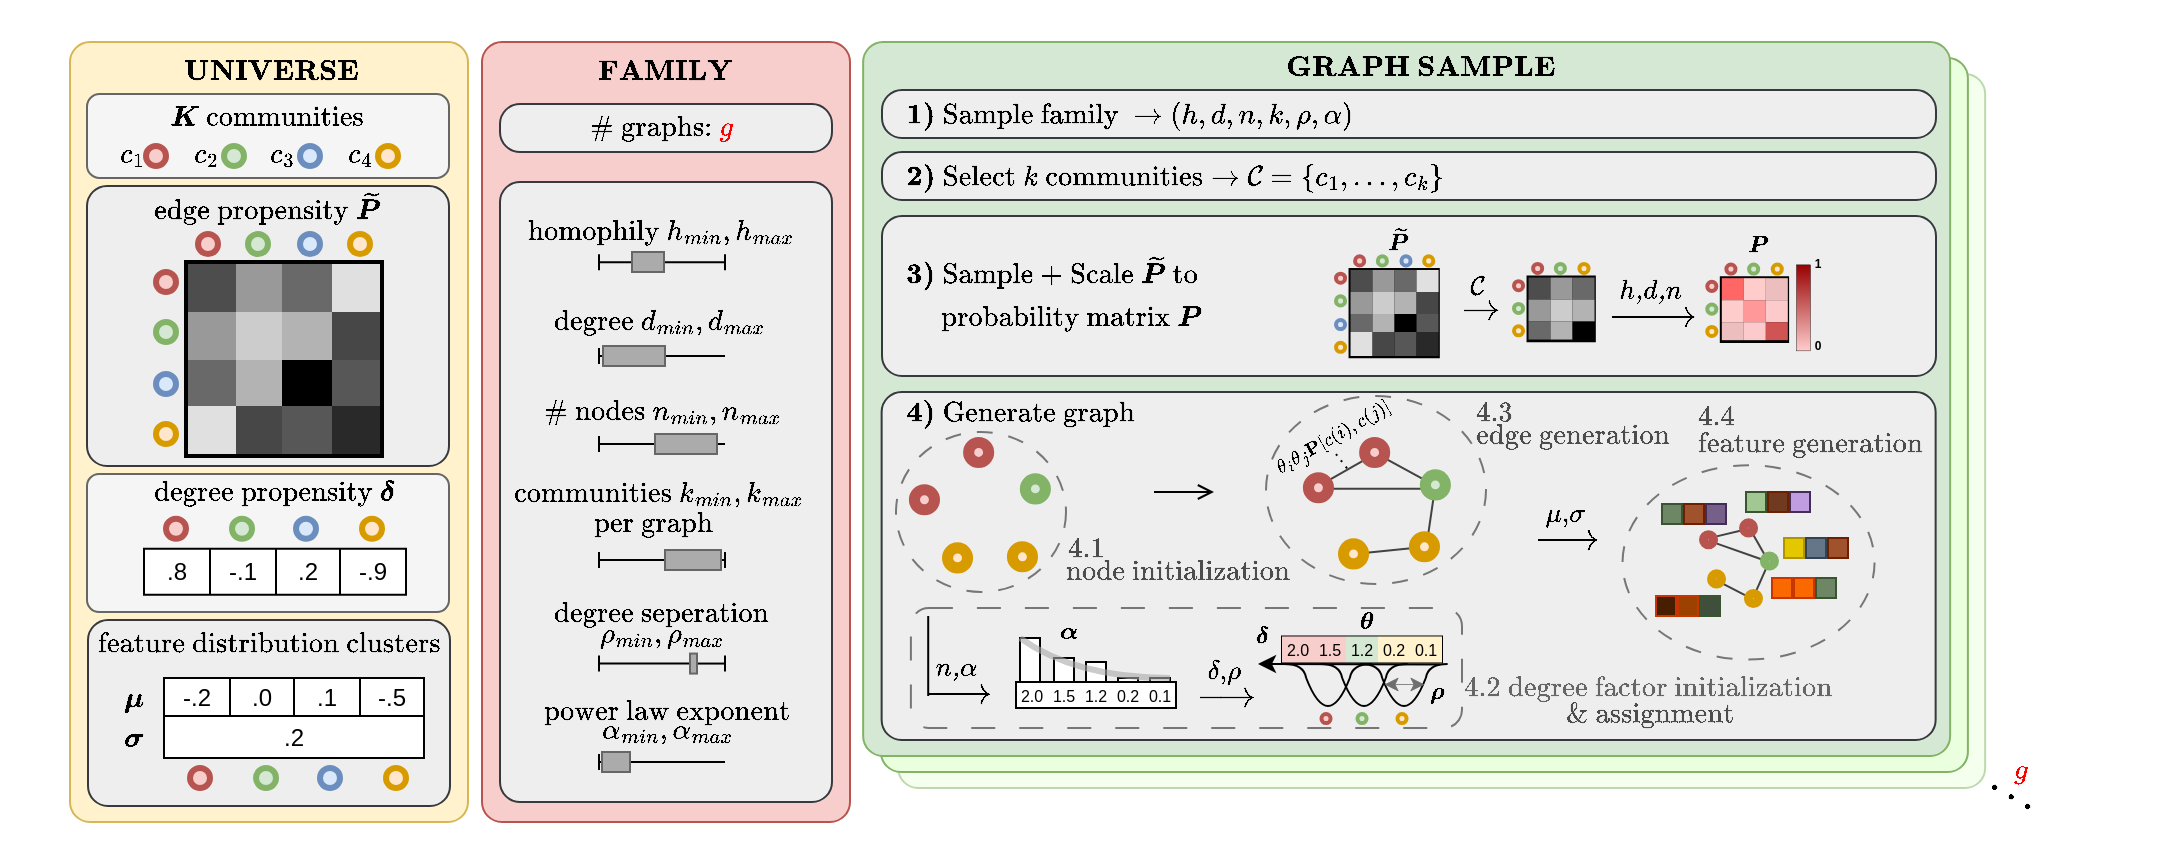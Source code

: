 <mxfile>
    <diagram name="Page-1" id="RLpNFiHXiG-sAVKEgtaA">
        <mxGraphModel dx="947" dy="1842" grid="1" gridSize="10" guides="1" tooltips="1" connect="1" arrows="1" fold="1" page="1" pageScale="1" pageWidth="827" pageHeight="1169" math="1" shadow="0">
            <root>
                <mxCell id="0"/>
                <mxCell id="1" parent="0"/>
                <mxCell id="KbBnwbsYyjUJBn2AxFHm-1" value="" style="rounded=1;whiteSpace=wrap;html=1;fillColor=#fff2cc;strokeColor=#d6b656;absoluteArcSize=1;" parent="1" vertex="1">
                    <mxGeometry x="1" y="10" width="199" height="390" as="geometry"/>
                </mxCell>
                <mxCell id="C82nVLx3EcEH5GJK0T5T-41" value="" style="rounded=1;whiteSpace=wrap;html=1;fillColor=#f5f5f5;fontColor=#333333;strokeColor=#666666;" parent="1" vertex="1">
                    <mxGeometry x="9.5" y="36" width="181" height="42" as="geometry"/>
                </mxCell>
                <mxCell id="NsjN8VoXxCyJ3gS6qNYf-14" value="" style="rounded=1;whiteSpace=wrap;html=1;fillColor=#eeeeee;absoluteArcSize=1;strokeColor=#36393d;" parent="1" vertex="1">
                    <mxGeometry x="10" y="299" width="181" height="93" as="geometry"/>
                </mxCell>
                <mxCell id="C82nVLx3EcEH5GJK0T5T-31" value="" style="rounded=1;whiteSpace=wrap;html=1;fillColor=#f5f5f5;absoluteArcSize=1;arcSize=12;fontColor=#333333;strokeColor=#666666;" parent="1" vertex="1">
                    <mxGeometry x="9.5" y="226" width="181" height="69" as="geometry"/>
                </mxCell>
                <mxCell id="KbBnwbsYyjUJBn2AxFHm-2" value="" style="rounded=1;whiteSpace=wrap;html=1;fillColor=#f8cecc;strokeColor=#b85450;absoluteArcSize=1;" parent="1" vertex="1">
                    <mxGeometry x="207" y="10" width="184" height="390" as="geometry"/>
                </mxCell>
                <mxCell id="KYuE0DD9sM46bIQEkPxD-24" value="" style="rounded=1;whiteSpace=wrap;html=1;fillColor=#eeeeee;absoluteArcSize=1;strokeColor=#36393d;" parent="1" vertex="1">
                    <mxGeometry x="216" y="80" width="166" height="310" as="geometry"/>
                </mxCell>
                <mxCell id="KYuE0DD9sM46bIQEkPxD-23" value="" style="rounded=1;whiteSpace=wrap;html=1;fillColor=#eeeeee;absoluteArcSize=1;strokeColor=#36393d;" parent="1" vertex="1">
                    <mxGeometry x="216" y="41" width="166" height="24" as="geometry"/>
                </mxCell>
                <mxCell id="KbBnwbsYyjUJBn2AxFHm-127" value="$$\text{homophily } h_{min}, h_{ max}$$" style="text;html=1;align=center;verticalAlign=middle;whiteSpace=wrap;rounded=0;" parent="1" vertex="1">
                    <mxGeometry x="267" y="90" width="60" height="30" as="geometry"/>
                </mxCell>
                <mxCell id="KbBnwbsYyjUJBn2AxFHm-129" value="$$\text{degree } d_{min}, d_{max}$$" style="text;html=1;align=center;verticalAlign=middle;whiteSpace=wrap;rounded=0;" parent="1" vertex="1">
                    <mxGeometry x="266" y="135" width="60" height="30" as="geometry"/>
                </mxCell>
                <mxCell id="KbBnwbsYyjUJBn2AxFHm-135" value="$$\text{# nodes } n_{min}, n_{max}$$" style="text;html=1;align=center;verticalAlign=middle;whiteSpace=wrap;rounded=0;" parent="1" vertex="1">
                    <mxGeometry x="267" y="180" width="60" height="30" as="geometry"/>
                </mxCell>
                <mxCell id="KbBnwbsYyjUJBn2AxFHm-141" value="$$\text{# graphs:&amp;nbsp; &amp;nbsp;} \color{red}g$$" style="text;html=1;align=center;verticalAlign=middle;whiteSpace=wrap;rounded=0;" parent="1" vertex="1">
                    <mxGeometry x="267" y="38" width="60" height="30" as="geometry"/>
                </mxCell>
                <mxCell id="CUuBMCauSZTbOeWWz95r-10" value="&lt;span style=&quot;color: rgb(0, 0, 0); font-family: Helvetica; font-size: 12px; font-style: normal; font-variant-ligatures: normal; font-variant-caps: normal; font-weight: 400; letter-spacing: normal; orphans: 2; text-align: center; text-indent: 0px; text-transform: none; widows: 2; word-spacing: 0px; -webkit-text-stroke-width: 0px; background-color: rgb(251, 251, 251); text-decoration-thickness: initial; text-decoration-style: initial; text-decoration-color: initial; float: none; display: inline !important;&quot;&gt;$$\textbf{FAMILY}$$&lt;/span&gt;" style="text;whiteSpace=wrap;html=1;" parent="1" vertex="1">
                    <mxGeometry x="262.5" y="-1.0" width="73" height="40" as="geometry"/>
                </mxCell>
                <mxCell id="KbBnwbsYyjUJBn2AxFHm-70" value="" style="shape=table;startSize=0;container=1;collapsible=0;childLayout=tableLayout;fontSize=16;flipV=0;flipH=1;direction=north;" parent="1" vertex="1">
                    <mxGeometry x="38" y="263.37" width="131" height="23" as="geometry"/>
                </mxCell>
                <mxCell id="KbBnwbsYyjUJBn2AxFHm-71" value="" style="shape=tableRow;horizontal=0;startSize=0;swimlaneHead=0;swimlaneBody=0;strokeColor=inherit;top=0;left=0;bottom=0;right=0;collapsible=0;dropTarget=0;fillColor=none;points=[[0,0.5],[1,0.5]];portConstraint=eastwest;fontSize=16;" parent="KbBnwbsYyjUJBn2AxFHm-70" vertex="1">
                    <mxGeometry width="131" height="23" as="geometry"/>
                </mxCell>
                <mxCell id="KbBnwbsYyjUJBn2AxFHm-72" value=".8" style="shape=partialRectangle;html=1;whiteSpace=wrap;connectable=0;strokeColor=inherit;overflow=hidden;fillColor=none;top=0;left=0;bottom=0;right=0;pointerEvents=1;fontSize=12;" parent="KbBnwbsYyjUJBn2AxFHm-71" vertex="1">
                    <mxGeometry width="33" height="23" as="geometry">
                        <mxRectangle width="33" height="23" as="alternateBounds"/>
                    </mxGeometry>
                </mxCell>
                <mxCell id="C82nVLx3EcEH5GJK0T5T-11" value="-.1" style="shape=partialRectangle;html=1;whiteSpace=wrap;connectable=0;strokeColor=inherit;overflow=hidden;fillColor=none;top=0;left=0;bottom=0;right=0;pointerEvents=1;fontSize=12;" parent="KbBnwbsYyjUJBn2AxFHm-71" vertex="1">
                    <mxGeometry x="33" width="33" height="23" as="geometry">
                        <mxRectangle width="33" height="23" as="alternateBounds"/>
                    </mxGeometry>
                </mxCell>
                <mxCell id="C82nVLx3EcEH5GJK0T5T-15" value=".2" style="shape=partialRectangle;html=1;whiteSpace=wrap;connectable=0;strokeColor=inherit;overflow=hidden;fillColor=none;top=0;left=0;bottom=0;right=0;pointerEvents=1;fontSize=12;" parent="KbBnwbsYyjUJBn2AxFHm-71" vertex="1">
                    <mxGeometry x="66" width="32" height="23" as="geometry">
                        <mxRectangle width="32" height="23" as="alternateBounds"/>
                    </mxGeometry>
                </mxCell>
                <mxCell id="C82nVLx3EcEH5GJK0T5T-19" value="-.9" style="shape=partialRectangle;html=1;whiteSpace=wrap;connectable=0;strokeColor=inherit;overflow=hidden;fillColor=none;top=0;left=0;bottom=0;right=0;pointerEvents=1;fontSize=12;" parent="KbBnwbsYyjUJBn2AxFHm-71" vertex="1">
                    <mxGeometry x="98" width="33" height="23" as="geometry">
                        <mxRectangle width="33" height="23" as="alternateBounds"/>
                    </mxGeometry>
                </mxCell>
                <mxCell id="KbBnwbsYyjUJBn2AxFHm-96" value="" style="shape=table;html=1;whiteSpace=wrap;startSize=0;container=1;collapsible=0;childLayout=tableLayout;columnLines=3;rowLines=1;fontSize=16;strokeColor=default;rounded=1;arcSize=50;" parent="1" vertex="1">
                    <mxGeometry x="48" y="328" width="130" height="40" as="geometry"/>
                </mxCell>
                <mxCell id="KbBnwbsYyjUJBn2AxFHm-97" value="" style="shape=tableRow;horizontal=0;startSize=0;swimlaneHead=0;swimlaneBody=0;top=0;left=0;bottom=0;right=0;collapsible=0;dropTarget=0;fillColor=none;points=[[0,0.5],[1,0.5]];portConstraint=eastwest;fontSize=16;strokeColor=inherit;" parent="KbBnwbsYyjUJBn2AxFHm-96" vertex="1">
                    <mxGeometry width="130" height="19" as="geometry"/>
                </mxCell>
                <mxCell id="KbBnwbsYyjUJBn2AxFHm-98" value="-.2" style="shape=partialRectangle;html=1;whiteSpace=wrap;connectable=0;fillColor=none;top=0;left=0;bottom=0;right=0;overflow=hidden;fontSize=12;strokeColor=default;" parent="KbBnwbsYyjUJBn2AxFHm-97" vertex="1">
                    <mxGeometry width="33" height="19" as="geometry">
                        <mxRectangle width="33" height="19" as="alternateBounds"/>
                    </mxGeometry>
                </mxCell>
                <mxCell id="KbBnwbsYyjUJBn2AxFHm-99" value=".0" style="shape=partialRectangle;html=1;whiteSpace=wrap;connectable=0;fillColor=none;top=0;left=0;bottom=0;right=0;overflow=hidden;fontSize=12;strokeColor=default;" parent="KbBnwbsYyjUJBn2AxFHm-97" vertex="1">
                    <mxGeometry x="33" width="32" height="19" as="geometry">
                        <mxRectangle width="32" height="19" as="alternateBounds"/>
                    </mxGeometry>
                </mxCell>
                <mxCell id="KbBnwbsYyjUJBn2AxFHm-100" value=".1" style="shape=partialRectangle;html=1;whiteSpace=wrap;connectable=0;fillColor=none;top=0;left=0;bottom=0;right=0;overflow=hidden;fontSize=12;strokeColor=inherit;" parent="KbBnwbsYyjUJBn2AxFHm-97" vertex="1">
                    <mxGeometry x="65" width="33" height="19" as="geometry">
                        <mxRectangle width="33" height="19" as="alternateBounds"/>
                    </mxGeometry>
                </mxCell>
                <mxCell id="KbBnwbsYyjUJBn2AxFHm-113" value="-.5" style="shape=partialRectangle;html=1;whiteSpace=wrap;connectable=0;fillColor=none;top=0;left=0;bottom=0;right=0;overflow=hidden;fontSize=12;strokeColor=inherit;" parent="KbBnwbsYyjUJBn2AxFHm-97" vertex="1">
                    <mxGeometry x="98" width="32" height="19" as="geometry">
                        <mxRectangle width="32" height="19" as="alternateBounds"/>
                    </mxGeometry>
                </mxCell>
                <mxCell id="KbBnwbsYyjUJBn2AxFHm-101" value="" style="shape=tableRow;horizontal=0;startSize=0;swimlaneHead=0;swimlaneBody=0;top=0;left=0;bottom=0;right=0;collapsible=0;dropTarget=0;fillColor=none;points=[[0,0.5],[1,0.5]];portConstraint=eastwest;fontSize=16;strokeColor=inherit;" parent="KbBnwbsYyjUJBn2AxFHm-96" vertex="1">
                    <mxGeometry y="19" width="130" height="21" as="geometry"/>
                </mxCell>
                <mxCell id="KbBnwbsYyjUJBn2AxFHm-103" value=".2" style="shape=partialRectangle;html=1;whiteSpace=wrap;connectable=0;fillColor=none;top=0;left=0;bottom=0;right=0;overflow=hidden;fontSize=12;strokeColor=inherit;rowspan=1;colspan=4;" parent="KbBnwbsYyjUJBn2AxFHm-101" vertex="1">
                    <mxGeometry width="130" height="21" as="geometry">
                        <mxRectangle width="33" height="21" as="alternateBounds"/>
                    </mxGeometry>
                </mxCell>
                <mxCell id="KbBnwbsYyjUJBn2AxFHm-104" value="" style="shape=partialRectangle;html=1;whiteSpace=wrap;connectable=0;fillColor=none;top=0;left=0;bottom=0;right=0;overflow=hidden;fontSize=12;strokeColor=inherit;" parent="KbBnwbsYyjUJBn2AxFHm-101" vertex="1" visible="0">
                    <mxGeometry x="33" width="32" height="21" as="geometry">
                        <mxRectangle width="32" height="21" as="alternateBounds"/>
                    </mxGeometry>
                </mxCell>
                <mxCell id="KbBnwbsYyjUJBn2AxFHm-114" value="" style="shape=partialRectangle;html=1;whiteSpace=wrap;connectable=0;fillColor=none;top=0;left=0;bottom=0;right=0;overflow=hidden;fontSize=12;strokeColor=inherit;" parent="KbBnwbsYyjUJBn2AxFHm-101" vertex="1" visible="0">
                    <mxGeometry x="65" width="33" height="21" as="geometry">
                        <mxRectangle width="33" height="21" as="alternateBounds"/>
                    </mxGeometry>
                </mxCell>
                <mxCell id="KbBnwbsYyjUJBn2AxFHm-102" value=".2" style="shape=partialRectangle;html=1;whiteSpace=wrap;connectable=0;fillColor=none;top=0;left=0;bottom=0;right=0;overflow=hidden;fontSize=12;strokeColor=inherit;" parent="KbBnwbsYyjUJBn2AxFHm-101" vertex="1" visible="0">
                    <mxGeometry x="98" width="32" height="21" as="geometry">
                        <mxRectangle width="32" height="21" as="alternateBounds"/>
                    </mxGeometry>
                </mxCell>
                <mxCell id="KbBnwbsYyjUJBn2AxFHm-109" value="" style="ellipse;whiteSpace=wrap;html=1;aspect=fixed;fillColor=#f8cecc;strokeColor=#b85450;strokeWidth=3;" parent="1" vertex="1">
                    <mxGeometry x="61" y="373" width="10" height="10" as="geometry"/>
                </mxCell>
                <mxCell id="KbBnwbsYyjUJBn2AxFHm-110" value="" style="ellipse;whiteSpace=wrap;html=1;aspect=fixed;fillColor=#d5e8d4;strokeColor=#82b366;strokeWidth=3;" parent="1" vertex="1">
                    <mxGeometry x="94" y="373" width="10" height="10" as="geometry"/>
                </mxCell>
                <mxCell id="KbBnwbsYyjUJBn2AxFHm-111" value="" style="ellipse;whiteSpace=wrap;html=1;aspect=fixed;fillColor=#dae8fc;strokeColor=#6c8ebf;strokeWidth=3;" parent="1" vertex="1">
                    <mxGeometry x="126" y="373" width="10" height="10" as="geometry"/>
                </mxCell>
                <mxCell id="KbBnwbsYyjUJBn2AxFHm-112" value="" style="ellipse;whiteSpace=wrap;html=1;aspect=fixed;fillColor=#ffe6cc;strokeColor=#d79b00;strokeWidth=3;" parent="1" vertex="1">
                    <mxGeometry x="159" y="373" width="10" height="10" as="geometry"/>
                </mxCell>
                <mxCell id="KbBnwbsYyjUJBn2AxFHm-116" value="$$\boldsymbol{\mu}$$" style="text;html=1;align=center;verticalAlign=middle;whiteSpace=wrap;rounded=0;" parent="1" vertex="1">
                    <mxGeometry x="18" y="328" width="30" height="20" as="geometry"/>
                </mxCell>
                <mxCell id="KbBnwbsYyjUJBn2AxFHm-118" value="$$\boldsymbol{\sigma}$$" style="text;html=1;align=center;verticalAlign=middle;whiteSpace=wrap;rounded=0;" parent="1" vertex="1">
                    <mxGeometry x="18" y="348" width="30" height="20" as="geometry"/>
                </mxCell>
                <mxCell id="CUuBMCauSZTbOeWWz95r-8" value="$$\textbf{UNIVERSE}$$" style="text;html=1;align=center;verticalAlign=middle;whiteSpace=wrap;rounded=0;" parent="1" vertex="1">
                    <mxGeometry x="72" y="10" width="60" height="30" as="geometry"/>
                </mxCell>
                <mxCell id="CUuBMCauSZTbOeWWz95r-25" value="" style="group;movable=1;resizable=1;rotatable=1;deletable=1;editable=1;locked=0;connectable=1;" parent="1" vertex="1" connectable="0">
                    <mxGeometry x="46" y="91" width="146.5" height="139" as="geometry"/>
                </mxCell>
                <mxCell id="C82nVLx3EcEH5GJK0T5T-32" value="" style="rounded=1;whiteSpace=wrap;html=1;fillColor=#eeeeee;absoluteArcSize=1;strokeColor=#36393d;" parent="CUuBMCauSZTbOeWWz95r-25" vertex="1">
                    <mxGeometry x="-36.5" y="-9" width="181" height="140" as="geometry"/>
                </mxCell>
                <mxCell id="KbBnwbsYyjUJBn2AxFHm-33" value="" style="shape=table;startSize=0;container=1;collapsible=0;childLayout=tableLayout;fontSize=16;movable=1;resizable=1;rotatable=1;deletable=1;editable=1;locked=0;connectable=1;strokeWidth=4;" parent="CUuBMCauSZTbOeWWz95r-25" vertex="1">
                    <mxGeometry x="14" y="30" width="96" height="95" as="geometry"/>
                </mxCell>
                <mxCell id="KbBnwbsYyjUJBn2AxFHm-34" value="" style="shape=tableRow;horizontal=0;startSize=0;swimlaneHead=0;swimlaneBody=0;strokeColor=inherit;top=0;left=0;bottom=0;right=0;collapsible=0;dropTarget=0;fillColor=none;points=[[0,0.5],[1,0.5]];portConstraint=eastwest;fontSize=16;movable=1;resizable=1;rotatable=1;deletable=1;editable=1;locked=0;connectable=1;" parent="KbBnwbsYyjUJBn2AxFHm-33" vertex="1">
                    <mxGeometry width="96" height="24" as="geometry"/>
                </mxCell>
                <mxCell id="KbBnwbsYyjUJBn2AxFHm-35" value="" style="shape=partialRectangle;html=1;whiteSpace=wrap;connectable=1;strokeColor=inherit;overflow=hidden;fillColor=#4D4D4D;top=0;left=0;bottom=0;right=0;pointerEvents=1;fontSize=16;movable=1;resizable=1;rotatable=1;deletable=1;editable=1;locked=0;" parent="KbBnwbsYyjUJBn2AxFHm-34" vertex="1">
                    <mxGeometry width="24" height="24" as="geometry">
                        <mxRectangle width="24" height="24" as="alternateBounds"/>
                    </mxGeometry>
                </mxCell>
                <mxCell id="KbBnwbsYyjUJBn2AxFHm-36" value="" style="shape=partialRectangle;html=1;whiteSpace=wrap;connectable=1;strokeColor=inherit;overflow=hidden;fillColor=#999999;top=0;left=0;bottom=0;right=0;pointerEvents=1;fontSize=16;movable=1;resizable=1;rotatable=1;deletable=1;editable=1;locked=0;" parent="KbBnwbsYyjUJBn2AxFHm-34" vertex="1">
                    <mxGeometry x="24" width="23" height="24" as="geometry">
                        <mxRectangle width="23" height="24" as="alternateBounds"/>
                    </mxGeometry>
                </mxCell>
                <mxCell id="KbBnwbsYyjUJBn2AxFHm-37" value="" style="shape=partialRectangle;html=1;whiteSpace=wrap;connectable=1;strokeColor=inherit;overflow=hidden;fillColor=#696969;top=0;left=0;bottom=0;right=0;pointerEvents=1;fontSize=16;movable=1;resizable=1;rotatable=1;deletable=1;editable=1;locked=0;" parent="KbBnwbsYyjUJBn2AxFHm-34" vertex="1">
                    <mxGeometry x="47" width="25" height="24" as="geometry">
                        <mxRectangle width="25" height="24" as="alternateBounds"/>
                    </mxGeometry>
                </mxCell>
                <mxCell id="KbBnwbsYyjUJBn2AxFHm-46" style="shape=partialRectangle;html=1;whiteSpace=wrap;connectable=1;strokeColor=inherit;overflow=hidden;fillColor=#E0E0E0;top=0;left=0;bottom=0;right=0;pointerEvents=1;fontSize=16;movable=1;resizable=1;rotatable=1;deletable=1;editable=1;locked=0;" parent="KbBnwbsYyjUJBn2AxFHm-34" vertex="1">
                    <mxGeometry x="72" width="24" height="24" as="geometry">
                        <mxRectangle width="24" height="24" as="alternateBounds"/>
                    </mxGeometry>
                </mxCell>
                <mxCell id="KbBnwbsYyjUJBn2AxFHm-38" value="" style="shape=tableRow;horizontal=0;startSize=0;swimlaneHead=0;swimlaneBody=0;strokeColor=inherit;top=0;left=0;bottom=0;right=0;collapsible=0;dropTarget=0;fillColor=none;points=[[0,0.5],[1,0.5]];portConstraint=eastwest;fontSize=16;movable=1;resizable=1;rotatable=1;deletable=1;editable=1;locked=0;connectable=1;" parent="KbBnwbsYyjUJBn2AxFHm-33" vertex="1">
                    <mxGeometry y="24" width="96" height="24" as="geometry"/>
                </mxCell>
                <mxCell id="KbBnwbsYyjUJBn2AxFHm-39" value="" style="shape=partialRectangle;html=1;whiteSpace=wrap;connectable=1;strokeColor=inherit;overflow=hidden;fillColor=#999999;top=0;left=0;bottom=0;right=0;pointerEvents=1;fontSize=16;movable=1;resizable=1;rotatable=1;deletable=1;editable=1;locked=0;" parent="KbBnwbsYyjUJBn2AxFHm-38" vertex="1">
                    <mxGeometry width="24" height="24" as="geometry">
                        <mxRectangle width="24" height="24" as="alternateBounds"/>
                    </mxGeometry>
                </mxCell>
                <mxCell id="KbBnwbsYyjUJBn2AxFHm-40" value="" style="shape=partialRectangle;html=1;whiteSpace=wrap;connectable=1;strokeColor=inherit;overflow=hidden;fillColor=#CCCCCC;top=0;left=0;bottom=0;right=0;pointerEvents=1;fontSize=16;movable=1;resizable=1;rotatable=1;deletable=1;editable=1;locked=0;" parent="KbBnwbsYyjUJBn2AxFHm-38" vertex="1">
                    <mxGeometry x="24" width="23" height="24" as="geometry">
                        <mxRectangle width="23" height="24" as="alternateBounds"/>
                    </mxGeometry>
                </mxCell>
                <mxCell id="KbBnwbsYyjUJBn2AxFHm-41" value="" style="shape=partialRectangle;html=1;whiteSpace=wrap;connectable=1;strokeColor=inherit;overflow=hidden;fillColor=#B3B3B3;top=0;left=0;bottom=0;right=0;pointerEvents=1;fontSize=16;movable=1;resizable=1;rotatable=1;deletable=1;editable=1;locked=0;" parent="KbBnwbsYyjUJBn2AxFHm-38" vertex="1">
                    <mxGeometry x="47" width="25" height="24" as="geometry">
                        <mxRectangle width="25" height="24" as="alternateBounds"/>
                    </mxGeometry>
                </mxCell>
                <mxCell id="KbBnwbsYyjUJBn2AxFHm-47" style="shape=partialRectangle;html=1;whiteSpace=wrap;connectable=1;strokeColor=inherit;overflow=hidden;fillColor=#474747;top=0;left=0;bottom=0;right=0;pointerEvents=1;fontSize=16;movable=1;resizable=1;rotatable=1;deletable=1;editable=1;locked=0;" parent="KbBnwbsYyjUJBn2AxFHm-38" vertex="1">
                    <mxGeometry x="72" width="24" height="24" as="geometry">
                        <mxRectangle width="24" height="24" as="alternateBounds"/>
                    </mxGeometry>
                </mxCell>
                <mxCell id="KbBnwbsYyjUJBn2AxFHm-42" value="" style="shape=tableRow;horizontal=0;startSize=0;swimlaneHead=0;swimlaneBody=0;strokeColor=inherit;top=0;left=0;bottom=0;right=0;collapsible=0;dropTarget=0;fillColor=none;points=[[0,0.5],[1,0.5]];portConstraint=eastwest;fontSize=16;movable=1;resizable=1;rotatable=1;deletable=1;editable=1;locked=0;connectable=1;" parent="KbBnwbsYyjUJBn2AxFHm-33" vertex="1">
                    <mxGeometry y="48" width="96" height="23" as="geometry"/>
                </mxCell>
                <mxCell id="KbBnwbsYyjUJBn2AxFHm-43" value="" style="shape=partialRectangle;html=1;whiteSpace=wrap;connectable=1;strokeColor=inherit;overflow=hidden;fillColor=#696969;top=0;left=0;bottom=0;right=0;pointerEvents=1;fontSize=16;movable=1;resizable=1;rotatable=1;deletable=1;editable=1;locked=0;" parent="KbBnwbsYyjUJBn2AxFHm-42" vertex="1">
                    <mxGeometry width="24" height="23" as="geometry">
                        <mxRectangle width="24" height="23" as="alternateBounds"/>
                    </mxGeometry>
                </mxCell>
                <mxCell id="KbBnwbsYyjUJBn2AxFHm-44" value="" style="shape=partialRectangle;html=1;whiteSpace=wrap;connectable=1;strokeColor=inherit;overflow=hidden;fillColor=#b3b3b3;top=0;left=0;bottom=0;right=0;pointerEvents=1;fontSize=16;movable=1;resizable=1;rotatable=1;deletable=1;editable=1;locked=0;" parent="KbBnwbsYyjUJBn2AxFHm-42" vertex="1">
                    <mxGeometry x="24" width="23" height="23" as="geometry">
                        <mxRectangle width="23" height="23" as="alternateBounds"/>
                    </mxGeometry>
                </mxCell>
                <mxCell id="KbBnwbsYyjUJBn2AxFHm-45" value="" style="shape=partialRectangle;html=1;whiteSpace=wrap;connectable=1;strokeColor=inherit;overflow=hidden;fillColor=#000000;top=0;left=0;bottom=0;right=0;pointerEvents=1;fontSize=16;movable=1;resizable=1;rotatable=1;deletable=1;editable=1;locked=0;" parent="KbBnwbsYyjUJBn2AxFHm-42" vertex="1">
                    <mxGeometry x="47" width="25" height="23" as="geometry">
                        <mxRectangle width="25" height="23" as="alternateBounds"/>
                    </mxGeometry>
                </mxCell>
                <mxCell id="KbBnwbsYyjUJBn2AxFHm-48" style="shape=partialRectangle;html=1;whiteSpace=wrap;connectable=1;strokeColor=inherit;overflow=hidden;fillColor=#575757;top=0;left=0;bottom=0;right=0;pointerEvents=1;fontSize=16;movable=1;resizable=1;rotatable=1;deletable=1;editable=1;locked=0;" parent="KbBnwbsYyjUJBn2AxFHm-42" vertex="1">
                    <mxGeometry x="72" width="24" height="23" as="geometry">
                        <mxRectangle width="24" height="23" as="alternateBounds"/>
                    </mxGeometry>
                </mxCell>
                <mxCell id="KbBnwbsYyjUJBn2AxFHm-49" style="shape=tableRow;horizontal=0;startSize=0;swimlaneHead=0;swimlaneBody=0;strokeColor=inherit;top=0;left=0;bottom=0;right=0;collapsible=0;dropTarget=0;fillColor=none;points=[[0,0.5],[1,0.5]];portConstraint=eastwest;fontSize=16;movable=1;resizable=1;rotatable=1;deletable=1;editable=1;locked=0;connectable=1;" parent="KbBnwbsYyjUJBn2AxFHm-33" vertex="1">
                    <mxGeometry y="71" width="96" height="24" as="geometry"/>
                </mxCell>
                <mxCell id="KbBnwbsYyjUJBn2AxFHm-50" style="shape=partialRectangle;html=1;whiteSpace=wrap;connectable=1;strokeColor=inherit;overflow=hidden;fillColor=#e0e0e0;top=0;left=0;bottom=0;right=0;pointerEvents=1;fontSize=16;movable=1;resizable=1;rotatable=1;deletable=1;editable=1;locked=0;" parent="KbBnwbsYyjUJBn2AxFHm-49" vertex="1">
                    <mxGeometry width="24" height="24" as="geometry">
                        <mxRectangle width="24" height="24" as="alternateBounds"/>
                    </mxGeometry>
                </mxCell>
                <mxCell id="KbBnwbsYyjUJBn2AxFHm-51" style="shape=partialRectangle;html=1;whiteSpace=wrap;connectable=1;strokeColor=inherit;overflow=hidden;fillColor=#474747;top=0;left=0;bottom=0;right=0;pointerEvents=1;fontSize=16;movable=1;resizable=1;rotatable=1;deletable=1;editable=1;locked=0;" parent="KbBnwbsYyjUJBn2AxFHm-49" vertex="1">
                    <mxGeometry x="24" width="23" height="24" as="geometry">
                        <mxRectangle width="23" height="24" as="alternateBounds"/>
                    </mxGeometry>
                </mxCell>
                <mxCell id="KbBnwbsYyjUJBn2AxFHm-52" style="shape=partialRectangle;html=1;whiteSpace=wrap;connectable=1;strokeColor=inherit;overflow=hidden;fillColor=#575757;top=0;left=0;bottom=0;right=0;pointerEvents=1;fontSize=16;movable=1;resizable=1;rotatable=1;deletable=1;editable=1;locked=0;" parent="KbBnwbsYyjUJBn2AxFHm-49" vertex="1">
                    <mxGeometry x="47" width="25" height="24" as="geometry">
                        <mxRectangle width="25" height="24" as="alternateBounds"/>
                    </mxGeometry>
                </mxCell>
                <mxCell id="KbBnwbsYyjUJBn2AxFHm-53" style="shape=partialRectangle;html=1;whiteSpace=wrap;connectable=1;strokeColor=inherit;overflow=hidden;fillColor=#292929;top=0;left=0;bottom=0;right=0;pointerEvents=1;fontSize=16;movable=1;resizable=1;rotatable=1;deletable=1;editable=1;locked=0;" parent="KbBnwbsYyjUJBn2AxFHm-49" vertex="1">
                    <mxGeometry x="72" width="24" height="24" as="geometry">
                        <mxRectangle width="24" height="24" as="alternateBounds"/>
                    </mxGeometry>
                </mxCell>
                <mxCell id="KbBnwbsYyjUJBn2AxFHm-63" value="" style="group;movable=1;resizable=1;rotatable=1;deletable=1;editable=1;locked=0;connectable=1;" parent="CUuBMCauSZTbOeWWz95r-25" vertex="1" connectable="0">
                    <mxGeometry x="19" y="17" width="86" height="10" as="geometry"/>
                </mxCell>
                <mxCell id="KbBnwbsYyjUJBn2AxFHm-55" value="" style="ellipse;whiteSpace=wrap;html=1;aspect=fixed;fillColor=#f8cecc;strokeColor=#b85450;movable=1;resizable=1;rotatable=1;deletable=1;editable=1;locked=0;connectable=1;strokeWidth=3;" parent="KbBnwbsYyjUJBn2AxFHm-63" vertex="1">
                    <mxGeometry y="-2" width="10" height="10" as="geometry"/>
                </mxCell>
                <mxCell id="KbBnwbsYyjUJBn2AxFHm-56" value="" style="ellipse;whiteSpace=wrap;html=1;aspect=fixed;fillColor=#d5e8d4;strokeColor=#82b366;movable=1;resizable=1;rotatable=1;deletable=1;editable=1;locked=0;connectable=1;strokeWidth=3;" parent="KbBnwbsYyjUJBn2AxFHm-63" vertex="1">
                    <mxGeometry x="25" y="-2" width="10" height="10" as="geometry"/>
                </mxCell>
                <mxCell id="KbBnwbsYyjUJBn2AxFHm-57" value="" style="ellipse;whiteSpace=wrap;html=1;aspect=fixed;fillColor=#dae8fc;strokeColor=#6c8ebf;movable=1;resizable=1;rotatable=1;deletable=1;editable=1;locked=0;connectable=1;strokeWidth=3;" parent="KbBnwbsYyjUJBn2AxFHm-63" vertex="1">
                    <mxGeometry x="51" y="-2" width="10" height="10" as="geometry"/>
                </mxCell>
                <mxCell id="KbBnwbsYyjUJBn2AxFHm-58" value="" style="ellipse;whiteSpace=wrap;html=1;aspect=fixed;fillColor=#ffe6cc;strokeColor=#d79b00;movable=1;resizable=1;rotatable=1;deletable=1;editable=1;locked=0;connectable=1;strokeWidth=3;" parent="KbBnwbsYyjUJBn2AxFHm-63" vertex="1">
                    <mxGeometry x="76" y="-2" width="10" height="10" as="geometry"/>
                </mxCell>
                <mxCell id="KbBnwbsYyjUJBn2AxFHm-64" value="" style="group;flipV=1;flipH=0;rotation=90;movable=1;resizable=1;rotatable=1;deletable=1;editable=1;locked=0;connectable=1;" parent="CUuBMCauSZTbOeWWz95r-25" vertex="1" connectable="0">
                    <mxGeometry x="-40" y="72" width="86" height="10" as="geometry"/>
                </mxCell>
                <mxCell id="KbBnwbsYyjUJBn2AxFHm-65" value="" style="ellipse;whiteSpace=wrap;html=1;aspect=fixed;fillColor=#f8cecc;strokeColor=#b85450;rotation=90;movable=1;resizable=1;rotatable=1;deletable=1;editable=1;locked=0;connectable=1;strokeWidth=3;" parent="KbBnwbsYyjUJBn2AxFHm-64" vertex="1">
                    <mxGeometry x="38" y="-38" width="10" height="10" as="geometry"/>
                </mxCell>
                <mxCell id="KbBnwbsYyjUJBn2AxFHm-66" value="" style="ellipse;whiteSpace=wrap;html=1;aspect=fixed;fillColor=#d5e8d4;strokeColor=#82b366;rotation=90;movable=1;resizable=1;rotatable=1;deletable=1;editable=1;locked=0;connectable=1;strokeWidth=3;" parent="KbBnwbsYyjUJBn2AxFHm-64" vertex="1">
                    <mxGeometry x="38" y="-13" width="10" height="10" as="geometry"/>
                </mxCell>
                <mxCell id="KbBnwbsYyjUJBn2AxFHm-67" value="" style="ellipse;whiteSpace=wrap;html=1;aspect=fixed;fillColor=#dae8fc;strokeColor=#6c8ebf;rotation=90;movable=1;resizable=1;rotatable=1;deletable=1;editable=1;locked=0;connectable=1;strokeWidth=3;" parent="KbBnwbsYyjUJBn2AxFHm-64" vertex="1">
                    <mxGeometry x="38" y="13" width="10" height="10" as="geometry"/>
                </mxCell>
                <mxCell id="KbBnwbsYyjUJBn2AxFHm-68" value="" style="ellipse;whiteSpace=wrap;html=1;aspect=fixed;fillColor=#ffe6cc;strokeColor=#d79b00;rotation=90;movable=1;resizable=1;rotatable=1;deletable=1;editable=1;locked=0;connectable=1;strokeWidth=3;" parent="KbBnwbsYyjUJBn2AxFHm-64" vertex="1">
                    <mxGeometry x="38" y="38" width="10" height="10" as="geometry"/>
                </mxCell>
                <mxCell id="NsjN8VoXxCyJ3gS6qNYf-1" value="" style="group;flipV=1;" parent="1" vertex="1" connectable="0">
                    <mxGeometry x="265.5" y="162" width="63" height="10" as="geometry"/>
                </mxCell>
                <mxCell id="KbBnwbsYyjUJBn2AxFHm-125" value="" style="endArrow=none;html=1;rounded=0;endFill=0;startArrow=baseDash;startFill=0;" parent="NsjN8VoXxCyJ3gS6qNYf-1" source="KbBnwbsYyjUJBn2AxFHm-131" edge="1">
                    <mxGeometry width="50" height="50" relative="1" as="geometry">
                        <mxPoint y="5" as="sourcePoint"/>
                        <mxPoint x="63" y="5" as="targetPoint"/>
                    </mxGeometry>
                </mxCell>
                <mxCell id="KbBnwbsYyjUJBn2AxFHm-132" value="" style="endArrow=none;html=1;rounded=0;endFill=0;startArrow=baseDash;startFill=0;" parent="NsjN8VoXxCyJ3gS6qNYf-1" target="KbBnwbsYyjUJBn2AxFHm-131" edge="1">
                    <mxGeometry width="50" height="50" relative="1" as="geometry">
                        <mxPoint y="5" as="sourcePoint"/>
                        <mxPoint x="63" y="5" as="targetPoint"/>
                    </mxGeometry>
                </mxCell>
                <mxCell id="KbBnwbsYyjUJBn2AxFHm-131" value="" style="rounded=0;whiteSpace=wrap;html=1;fillColor=#ABABAB;fontColor=#333333;strokeColor=#666666;" parent="NsjN8VoXxCyJ3gS6qNYf-1" vertex="1">
                    <mxGeometry x="2" width="31" height="10" as="geometry"/>
                </mxCell>
                <mxCell id="NsjN8VoXxCyJ3gS6qNYf-2" value="" style="group;flipV=1;" parent="1" vertex="1" connectable="0">
                    <mxGeometry x="265.5" y="206" width="63" height="10" as="geometry"/>
                </mxCell>
                <mxCell id="KbBnwbsYyjUJBn2AxFHm-136" value="" style="endArrow=none;html=1;rounded=0;endFill=0;startArrow=baseDash;startFill=0;" parent="NsjN8VoXxCyJ3gS6qNYf-2" source="KbBnwbsYyjUJBn2AxFHm-138" edge="1">
                    <mxGeometry width="50" height="50" relative="1" as="geometry">
                        <mxPoint y="5" as="sourcePoint"/>
                        <mxPoint x="63" y="5" as="targetPoint"/>
                    </mxGeometry>
                </mxCell>
                <mxCell id="KbBnwbsYyjUJBn2AxFHm-137" value="" style="endArrow=none;html=1;rounded=0;endFill=0;startArrow=baseDash;startFill=0;" parent="NsjN8VoXxCyJ3gS6qNYf-2" target="KbBnwbsYyjUJBn2AxFHm-138" edge="1">
                    <mxGeometry width="50" height="50" relative="1" as="geometry">
                        <mxPoint y="5" as="sourcePoint"/>
                        <mxPoint x="63" y="5" as="targetPoint"/>
                    </mxGeometry>
                </mxCell>
                <mxCell id="KbBnwbsYyjUJBn2AxFHm-138" value="" style="rounded=0;whiteSpace=wrap;html=1;fillColor=#ABABAB;fontColor=#333333;strokeColor=#666666;" parent="NsjN8VoXxCyJ3gS6qNYf-2" vertex="1">
                    <mxGeometry x="28" width="31" height="10" as="geometry"/>
                </mxCell>
                <mxCell id="NsjN8VoXxCyJ3gS6qNYf-3" value="" style="group;flipV=1;" parent="1" vertex="1" connectable="0">
                    <mxGeometry x="265.5" y="264" width="63" height="10" as="geometry"/>
                </mxCell>
                <mxCell id="KbBnwbsYyjUJBn2AxFHm-146" value="" style="endArrow=baseDash;html=1;rounded=0;endFill=0;startArrow=baseDash;startFill=0;" parent="NsjN8VoXxCyJ3gS6qNYf-3" edge="1">
                    <mxGeometry width="50" height="50" relative="1" as="geometry">
                        <mxPoint x="61" y="5" as="sourcePoint"/>
                        <mxPoint x="63" y="5" as="targetPoint"/>
                    </mxGeometry>
                </mxCell>
                <mxCell id="KbBnwbsYyjUJBn2AxFHm-147" value="" style="endArrow=none;html=1;rounded=0;endFill=0;startArrow=baseDash;startFill=0;" parent="NsjN8VoXxCyJ3gS6qNYf-3" edge="1">
                    <mxGeometry width="50" height="50" relative="1" as="geometry">
                        <mxPoint y="5" as="sourcePoint"/>
                        <mxPoint x="34" y="5" as="targetPoint"/>
                    </mxGeometry>
                </mxCell>
                <mxCell id="KbBnwbsYyjUJBn2AxFHm-148" value="" style="rounded=0;whiteSpace=wrap;html=1;fillColor=#ABABAB;fontColor=#333333;strokeColor=#666666;" parent="NsjN8VoXxCyJ3gS6qNYf-3" vertex="1">
                    <mxGeometry x="33" width="28" height="10" as="geometry"/>
                </mxCell>
                <mxCell id="NsjN8VoXxCyJ3gS6qNYf-4" value="" style="group;flipV=1;" parent="1" vertex="1" connectable="0">
                    <mxGeometry x="265.5" y="115" width="63" height="10" as="geometry"/>
                </mxCell>
                <mxCell id="KbBnwbsYyjUJBn2AxFHm-126" value="" style="endArrow=baseDash;html=1;rounded=0;endFill=0;startArrow=baseDash;startFill=0;" parent="NsjN8VoXxCyJ3gS6qNYf-4" edge="1">
                    <mxGeometry width="50" height="50" relative="1" as="geometry">
                        <mxPoint y="5.18" as="sourcePoint"/>
                        <mxPoint x="63" y="5.18" as="targetPoint"/>
                    </mxGeometry>
                </mxCell>
                <mxCell id="KbBnwbsYyjUJBn2AxFHm-122" value="" style="rounded=0;whiteSpace=wrap;html=1;fillColor=#ABABAB;fontColor=#333333;strokeColor=#666666;" parent="NsjN8VoXxCyJ3gS6qNYf-4" vertex="1">
                    <mxGeometry x="16.5" width="16" height="10" as="geometry"/>
                </mxCell>
                <mxCell id="NsjN8VoXxCyJ3gS6qNYf-5" value="" style="group;flipV=1;" parent="1" vertex="1" connectable="0">
                    <mxGeometry x="265.5" y="315.78" width="63" height="10" as="geometry"/>
                </mxCell>
                <mxCell id="kqmfeLZbxrfAbbavOwya-149" value="" style="endArrow=baseDash;html=1;rounded=0;endFill=0;startArrow=baseDash;startFill=0;" parent="NsjN8VoXxCyJ3gS6qNYf-5" source="kqmfeLZbxrfAbbavOwya-151" edge="1">
                    <mxGeometry width="50" height="50" relative="1" as="geometry">
                        <mxPoint y="5.0" as="sourcePoint"/>
                        <mxPoint x="63" y="5.0" as="targetPoint"/>
                    </mxGeometry>
                </mxCell>
                <mxCell id="kqmfeLZbxrfAbbavOwya-150" value="" style="endArrow=none;html=1;rounded=0;endFill=0;startArrow=baseDash;startFill=0;" parent="NsjN8VoXxCyJ3gS6qNYf-5" target="kqmfeLZbxrfAbbavOwya-151" edge="1">
                    <mxGeometry width="50" height="50" relative="1" as="geometry">
                        <mxPoint y="5.0" as="sourcePoint"/>
                        <mxPoint x="63" y="5.0" as="targetPoint"/>
                    </mxGeometry>
                </mxCell>
                <mxCell id="kqmfeLZbxrfAbbavOwya-151" value="" style="rounded=0;whiteSpace=wrap;html=1;fillColor=#ABABAB;fontColor=#333333;strokeColor=#666666;" parent="NsjN8VoXxCyJ3gS6qNYf-5" vertex="1">
                    <mxGeometry x="45.5" width="3.5" height="10" as="geometry"/>
                </mxCell>
                <mxCell id="NsjN8VoXxCyJ3gS6qNYf-6" value="" style="group;flipV=1;" parent="1" vertex="1" connectable="0">
                    <mxGeometry x="265.5" y="365" width="63" height="10" as="geometry"/>
                </mxCell>
                <mxCell id="kqmfeLZbxrfAbbavOwya-154" value="" style="endArrow=none;html=1;rounded=0;endFill=0;startArrow=baseDash;startFill=0;" parent="NsjN8VoXxCyJ3gS6qNYf-6" source="kqmfeLZbxrfAbbavOwya-156" edge="1">
                    <mxGeometry width="50" height="50" relative="1" as="geometry">
                        <mxPoint y="5" as="sourcePoint"/>
                        <mxPoint x="63" y="5" as="targetPoint"/>
                    </mxGeometry>
                </mxCell>
                <mxCell id="kqmfeLZbxrfAbbavOwya-155" value="" style="endArrow=none;html=1;rounded=0;endFill=0;startArrow=baseDash;startFill=0;" parent="NsjN8VoXxCyJ3gS6qNYf-6" target="kqmfeLZbxrfAbbavOwya-156" edge="1">
                    <mxGeometry width="50" height="50" relative="1" as="geometry">
                        <mxPoint y="5" as="sourcePoint"/>
                        <mxPoint x="63" y="5" as="targetPoint"/>
                    </mxGeometry>
                </mxCell>
                <mxCell id="kqmfeLZbxrfAbbavOwya-156" value="" style="rounded=0;whiteSpace=wrap;html=1;fillColor=#ABABAB;fontColor=#333333;strokeColor=#666666;" parent="NsjN8VoXxCyJ3gS6qNYf-6" vertex="1">
                    <mxGeometry x="1.5" width="14" height="10" as="geometry"/>
                </mxCell>
                <mxCell id="NsjN8VoXxCyJ3gS6qNYf-9" value="" style="group" parent="1" vertex="1" connectable="0">
                    <mxGeometry x="245" y="214" width="100" height="53" as="geometry"/>
                </mxCell>
                <mxCell id="KbBnwbsYyjUJBn2AxFHm-142" value="$$\text{per graph }$$" style="text;html=1;align=center;verticalAlign=middle;whiteSpace=wrap;rounded=0;" parent="NsjN8VoXxCyJ3gS6qNYf-9" vertex="1">
                    <mxGeometry x="20" y="22" width="60" height="30" as="geometry"/>
                </mxCell>
                <mxCell id="CUuBMCauSZTbOeWWz95r-4" value="&lt;span style=&quot;color: rgb(0, 0, 0); font-family: Helvetica; font-size: 12px; font-style: normal; font-variant-ligatures: normal; font-variant-caps: normal; font-weight: 400; letter-spacing: normal; orphans: 2; text-indent: 0px; text-transform: none; widows: 2; word-spacing: 0px; -webkit-text-stroke-width: 0px; background-color: rgb(251, 251, 251); text-decoration-thickness: initial; text-decoration-style: initial; text-decoration-color: initial; float: none; display: inline !important;&quot;&gt;$$\text{communities } k_{min}, k_{max}$$&lt;/span&gt;" style="text;whiteSpace=wrap;html=1;align=center;" parent="NsjN8VoXxCyJ3gS6qNYf-9" vertex="1">
                    <mxGeometry y="-4" width="100" height="40" as="geometry"/>
                </mxCell>
                <mxCell id="NsjN8VoXxCyJ3gS6qNYf-10" value="" style="group;horizontal=1;verticalAlign=middle;align=center;" parent="1" vertex="1" connectable="0">
                    <mxGeometry x="267" y="280" width="60" height="22.82" as="geometry"/>
                </mxCell>
                <mxCell id="kqmfeLZbxrfAbbavOwya-143" value="$$\text{degree seperation}$$" style="text;html=1;align=center;verticalAlign=middle;whiteSpace=wrap;rounded=0;" parent="NsjN8VoXxCyJ3gS6qNYf-10" vertex="1">
                    <mxGeometry y="6.073" width="60" height="20.242" as="geometry"/>
                </mxCell>
                <mxCell id="kqmfeLZbxrfAbbavOwya-145" value="&amp;nbsp;$$\rho_{min}, \rho_{max}$$" style="text;html=1;align=center;verticalAlign=middle;whiteSpace=wrap;rounded=0;" parent="NsjN8VoXxCyJ3gS6qNYf-10" vertex="1">
                    <mxGeometry y="8.65" width="60" height="20.242" as="geometry"/>
                </mxCell>
                <mxCell id="NsjN8VoXxCyJ3gS6qNYf-13" value="" style="group" parent="1" vertex="1" connectable="0">
                    <mxGeometry x="270" y="330.18" width="60" height="32.27" as="geometry"/>
                </mxCell>
                <mxCell id="kqmfeLZbxrfAbbavOwya-152" value="$$\text{power law exponent}$$" style="text;html=1;align=center;verticalAlign=middle;whiteSpace=wrap;rounded=0;" parent="NsjN8VoXxCyJ3gS6qNYf-13" vertex="1">
                    <mxGeometry width="60" height="30" as="geometry"/>
                </mxCell>
                <mxCell id="kqmfeLZbxrfAbbavOwya-153" value="&amp;nbsp;$$\alpha_{min}, \alpha_{max}$$" style="text;html=1;align=center;verticalAlign=middle;whiteSpace=wrap;rounded=0;" parent="NsjN8VoXxCyJ3gS6qNYf-13" vertex="1">
                    <mxGeometry y="2.27" width="60" height="30" as="geometry"/>
                </mxCell>
                <mxCell id="C82nVLx3EcEH5GJK0T5T-23" value="" style="ellipse;whiteSpace=wrap;html=1;aspect=fixed;fillColor=#f8cecc;strokeColor=#b85450;strokeWidth=3;" parent="1" vertex="1">
                    <mxGeometry x="49" y="248.37" width="10" height="10" as="geometry"/>
                </mxCell>
                <mxCell id="C82nVLx3EcEH5GJK0T5T-24" value="" style="ellipse;whiteSpace=wrap;html=1;aspect=fixed;fillColor=#d5e8d4;strokeColor=#82b366;strokeWidth=3;" parent="1" vertex="1">
                    <mxGeometry x="82" y="248.37" width="10" height="10" as="geometry"/>
                </mxCell>
                <mxCell id="C82nVLx3EcEH5GJK0T5T-25" value="" style="ellipse;whiteSpace=wrap;html=1;aspect=fixed;fillColor=#dae8fc;strokeColor=#6c8ebf;strokeWidth=3;" parent="1" vertex="1">
                    <mxGeometry x="114" y="248.37" width="10" height="10" as="geometry"/>
                </mxCell>
                <mxCell id="C82nVLx3EcEH5GJK0T5T-26" value="" style="ellipse;whiteSpace=wrap;html=1;aspect=fixed;fillColor=#ffe6cc;strokeColor=#d79b00;strokeWidth=3;" parent="1" vertex="1">
                    <mxGeometry x="147" y="248.37" width="10" height="10" as="geometry"/>
                </mxCell>
                <mxCell id="C82nVLx3EcEH5GJK0T5T-28" value="$$\text{feature distribution clusters}$$" style="text;html=1;align=center;verticalAlign=middle;whiteSpace=wrap;rounded=0;" parent="1" vertex="1">
                    <mxGeometry x="71" y="295.78" width="60" height="30" as="geometry"/>
                </mxCell>
                <mxCell id="C82nVLx3EcEH5GJK0T5T-30" value="$$\text{degree propensity }\boldsymbol{\delta}$$" style="text;html=1;align=center;verticalAlign=middle;whiteSpace=wrap;rounded=0;" parent="1" vertex="1">
                    <mxGeometry x="73" y="220.37" width="60" height="30" as="geometry"/>
                </mxCell>
                <mxCell id="C82nVLx3EcEH5GJK0T5T-36" value="" style="ellipse;whiteSpace=wrap;html=1;aspect=fixed;fillColor=#f8cecc;strokeColor=#b85450;strokeWidth=3;" parent="1" vertex="1">
                    <mxGeometry x="39" y="62" width="10" height="10" as="geometry"/>
                </mxCell>
                <mxCell id="C82nVLx3EcEH5GJK0T5T-37" value="" style="ellipse;whiteSpace=wrap;html=1;aspect=fixed;fillColor=#d5e8d4;strokeColor=#82b366;strokeWidth=3;" parent="1" vertex="1">
                    <mxGeometry x="78" y="62" width="10" height="10" as="geometry"/>
                </mxCell>
                <mxCell id="C82nVLx3EcEH5GJK0T5T-38" value="" style="ellipse;whiteSpace=wrap;html=1;aspect=fixed;fillColor=#dae8fc;strokeColor=#6c8ebf;strokeWidth=3;" parent="1" vertex="1">
                    <mxGeometry x="116" y="62" width="10" height="10" as="geometry"/>
                </mxCell>
                <mxCell id="C82nVLx3EcEH5GJK0T5T-39" value="" style="ellipse;whiteSpace=wrap;html=1;aspect=fixed;fillColor=#ffe6cc;strokeColor=#d79b00;strokeWidth=3;" parent="1" vertex="1">
                    <mxGeometry x="155" y="62" width="10" height="10" as="geometry"/>
                </mxCell>
                <mxCell id="C82nVLx3EcEH5GJK0T5T-40" value="$$\boldsymbol{K}&amp;nbsp;&lt;br&gt;\text{ communities}$$" style="text;html=1;align=center;verticalAlign=middle;whiteSpace=wrap;rounded=0;" parent="1" vertex="1">
                    <mxGeometry x="69" y="33" width="60" height="30" as="geometry"/>
                </mxCell>
                <mxCell id="C82nVLx3EcEH5GJK0T5T-42" value="$$c_1$$" style="text;html=1;align=center;verticalAlign=middle;whiteSpace=wrap;rounded=0;" parent="1" vertex="1">
                    <mxGeometry x="2" y="51" width="60" height="30" as="geometry"/>
                </mxCell>
                <mxCell id="C82nVLx3EcEH5GJK0T5T-43" value="&lt;span style=&quot;color: rgb(0, 0, 0); font-family: Helvetica; font-size: 12px; font-style: normal; font-variant-ligatures: normal; font-variant-caps: normal; font-weight: 400; letter-spacing: normal; orphans: 2; text-align: center; text-indent: 0px; text-transform: none; widows: 2; word-spacing: 0px; -webkit-text-stroke-width: 0px; background-color: rgb(251, 251, 251); text-decoration-thickness: initial; text-decoration-style: initial; text-decoration-color: initial; float: none; display: inline !important;&quot;&gt;$$c_2$$&lt;/span&gt;" style="text;whiteSpace=wrap;html=1;" parent="1" vertex="1">
                    <mxGeometry x="60.5" y="40" width="80" height="40" as="geometry"/>
                </mxCell>
                <mxCell id="C82nVLx3EcEH5GJK0T5T-44" value="&lt;span style=&quot;color: rgb(0, 0, 0); font-family: Helvetica; font-size: 12px; font-style: normal; font-variant-ligatures: normal; font-variant-caps: normal; font-weight: 400; letter-spacing: normal; orphans: 2; text-align: center; text-indent: 0px; text-transform: none; widows: 2; word-spacing: 0px; -webkit-text-stroke-width: 0px; background-color: rgb(251, 251, 251); text-decoration-thickness: initial; text-decoration-style: initial; text-decoration-color: initial; float: none; display: inline !important;&quot;&gt;$$c_3$$&lt;/span&gt;" style="text;whiteSpace=wrap;html=1;" parent="1" vertex="1">
                    <mxGeometry x="99" y="40" width="80" height="40" as="geometry"/>
                </mxCell>
                <mxCell id="C82nVLx3EcEH5GJK0T5T-45" value="&lt;span style=&quot;color: rgb(0, 0, 0); font-family: Helvetica; font-size: 12px; font-style: normal; font-variant-ligatures: normal; font-variant-caps: normal; font-weight: 400; letter-spacing: normal; orphans: 2; text-align: center; text-indent: 0px; text-transform: none; widows: 2; word-spacing: 0px; -webkit-text-stroke-width: 0px; background-color: rgb(251, 251, 251); text-decoration-thickness: initial; text-decoration-style: initial; text-decoration-color: initial; float: none; display: inline !important;&quot;&gt;$$c_4$$&lt;/span&gt;" style="text;whiteSpace=wrap;html=1;" parent="1" vertex="1">
                    <mxGeometry x="138" y="40" width="80" height="40" as="geometry"/>
                </mxCell>
                <mxCell id="KYuE0DD9sM46bIQEkPxD-22" value="" style="rounded=1;whiteSpace=wrap;html=1;fillColor=#EAFFDE;strokeColor=#82b366;opacity=50;absoluteArcSize=1;" parent="1" vertex="1">
                    <mxGeometry x="415.08" y="26" width="543.5" height="357" as="geometry"/>
                </mxCell>
                <mxCell id="CUuBMCauSZTbOeWWz95r-12" value="" style="rounded=1;whiteSpace=wrap;html=1;fillColor=#EAFFDE;strokeColor=#82b366;absoluteArcSize=1;" parent="1" vertex="1">
                    <mxGeometry x="406.45" y="18" width="543.5" height="357" as="geometry"/>
                </mxCell>
                <mxCell id="KbBnwbsYyjUJBn2AxFHm-3" value="" style="rounded=1;whiteSpace=wrap;html=1;fillColor=#d5e8d4;strokeColor=#82b366;absoluteArcSize=1;" parent="1" vertex="1">
                    <mxGeometry x="397.57" y="10" width="543.5" height="357" as="geometry"/>
                </mxCell>
                <mxCell id="KYuE0DD9sM46bIQEkPxD-20" value="" style="rounded=1;whiteSpace=wrap;html=1;fillColor=#eeeeee;absoluteArcSize=1;strokeColor=#36393d;" parent="1" vertex="1">
                    <mxGeometry x="406.82" y="185" width="527" height="174" as="geometry"/>
                </mxCell>
                <mxCell id="92" value="&lt;span style=&quot;color: rgb(0, 0, 0); font-family: Helvetica; font-style: normal; font-variant-ligatures: normal; font-variant-caps: normal; font-weight: 400; letter-spacing: normal; orphans: 2; text-align: center; text-indent: 0px; text-transform: none; widows: 2; word-spacing: 0px; -webkit-text-stroke-width: 0px; background-color: rgb(251, 251, 251); text-decoration-thickness: initial; text-decoration-style: initial; text-decoration-color: initial; float: none; display: inline !important;&quot;&gt;$$\dots$$&lt;/span&gt;" style="text;whiteSpace=wrap;html=1;rotation=30;fontSize=18;" vertex="1" parent="1">
                    <mxGeometry x="976.54" y="349.54" width="16" height="2.77" as="geometry"/>
                </mxCell>
                <mxCell id="CUuBMCauSZTbOeWWz95r-15" value="&lt;span style=&quot;color: rgb(0, 0, 0); font-family: Helvetica; font-size: 12px; font-style: normal; font-variant-ligatures: normal; font-variant-caps: normal; font-weight: 400; letter-spacing: normal; orphans: 2; text-align: center; text-indent: 0px; text-transform: none; widows: 2; word-spacing: 0px; -webkit-text-stroke-width: 0px; background-color: rgb(251, 251, 251); text-decoration-thickness: initial; text-decoration-style: initial; text-decoration-color: initial; float: none; display: inline !important;&quot;&gt;$$ \color{red}g$$&lt;/span&gt;" style="text;whiteSpace=wrap;html=1;rotation=0;" parent="1" vertex="1">
                    <mxGeometry x="971" y="348" width="7" height="40" as="geometry"/>
                </mxCell>
                <mxCell id="KYuE0DD9sM46bIQEkPxD-19" value="" style="rounded=1;whiteSpace=wrap;html=1;fillColor=#eeeeee;absoluteArcSize=1;strokeColor=#36393d;" parent="1" vertex="1">
                    <mxGeometry x="407" y="97" width="527" height="80" as="geometry"/>
                </mxCell>
                <mxCell id="KYuE0DD9sM46bIQEkPxD-17" value="" style="rounded=1;whiteSpace=wrap;html=1;fillColor=#eeeeee;absoluteArcSize=1;strokeColor=#36393d;" parent="1" vertex="1">
                    <mxGeometry x="407" y="65" width="527" height="24" as="geometry"/>
                </mxCell>
                <mxCell id="KYuE0DD9sM46bIQEkPxD-16" value="" style="rounded=1;whiteSpace=wrap;html=1;fillColor=#eeeeee;absoluteArcSize=1;strokeColor=#36393d;" parent="1" vertex="1">
                    <mxGeometry x="407" y="34" width="527" height="24" as="geometry"/>
                </mxCell>
                <mxCell id="kqmfeLZbxrfAbbavOwya-162" value="" style="endArrow=none;html=1;rounded=0;exitX=0.526;exitY=0.593;exitDx=0;exitDy=0;exitPerimeter=0;strokeColor=#424242;" parent="1" source="kqmfeLZbxrfAbbavOwya-160" target="kqmfeLZbxrfAbbavOwya-159" edge="1">
                    <mxGeometry width="50" height="50" relative="1" as="geometry">
                        <mxPoint x="662" y="273" as="sourcePoint"/>
                        <mxPoint x="646" y="265" as="targetPoint"/>
                    </mxGeometry>
                </mxCell>
                <mxCell id="kqmfeLZbxrfAbbavOwya-163" value="" style="endArrow=none;html=1;rounded=0;strokeColor=#424242;" parent="1" source="kqmfeLZbxrfAbbavOwya-158" edge="1">
                    <mxGeometry width="50" height="50" relative="1" as="geometry">
                        <mxPoint x="689" y="273" as="sourcePoint"/>
                        <mxPoint x="679.595" y="259.657" as="targetPoint"/>
                    </mxGeometry>
                </mxCell>
                <mxCell id="kqmfeLZbxrfAbbavOwya-164" value="" style="endArrow=none;html=1;rounded=0;strokeColor=#424242;exitX=0.573;exitY=0.386;exitDx=0;exitDy=0;exitPerimeter=0;entryX=0.481;entryY=0.691;entryDx=0;entryDy=0;entryPerimeter=0;" parent="1" source="kqmfeLZbxrfAbbavOwya-161" target="kqmfeLZbxrfAbbavOwya-158" edge="1">
                    <mxGeometry width="50" height="50" relative="1" as="geometry">
                        <mxPoint x="691" y="244" as="sourcePoint"/>
                        <mxPoint x="688" y="270" as="targetPoint"/>
                    </mxGeometry>
                </mxCell>
                <mxCell id="kqmfeLZbxrfAbbavOwya-165" value="" style="endArrow=none;html=1;rounded=0;strokeColor=#424242;exitX=0.595;exitY=0.331;exitDx=0;exitDy=0;exitPerimeter=0;entryX=1;entryY=1;entryDx=0;entryDy=0;" parent="1" source="kqmfeLZbxrfAbbavOwya-157" target="kqmfeLZbxrfAbbavOwya-158" edge="1">
                    <mxGeometry width="50" height="50" relative="1" as="geometry">
                        <mxPoint x="664" y="226" as="sourcePoint"/>
                        <mxPoint x="691" y="241" as="targetPoint"/>
                    </mxGeometry>
                </mxCell>
                <mxCell id="kqmfeLZbxrfAbbavOwya-166" value="" style="endArrow=none;html=1;rounded=0;strokeColor=#424242;exitX=0;exitY=0;exitDx=0;exitDy=0;entryX=1;entryY=1;entryDx=0;entryDy=0;" parent="1" source="kqmfeLZbxrfAbbavOwya-157" target="kqmfeLZbxrfAbbavOwya-161" edge="1">
                    <mxGeometry width="50" height="50" relative="1" as="geometry">
                        <mxPoint x="637" y="247" as="sourcePoint"/>
                        <mxPoint x="690" y="243" as="targetPoint"/>
                    </mxGeometry>
                </mxCell>
                <mxCell id="CUuBMCauSZTbOeWWz95r-7" value="$$\textbf{1) } \text{Sample family }\rightarrow (h, d, n, k, \rho, \alpha)$$" style="text;html=1;align=left;verticalAlign=middle;whiteSpace=wrap;rounded=0;" parent="1" vertex="1">
                    <mxGeometry x="417" y="32" width="60" height="30" as="geometry"/>
                </mxCell>
                <mxCell id="CUuBMCauSZTbOeWWz95r-23" value="$$\textbf{2) } \text{Select } k \text{ communities} \rightarrow \mathcal{C}=\{c_1,\dots,c_k\}$$" style="text;html=1;align=left;verticalAlign=middle;whiteSpace=wrap;rounded=0;" parent="1" vertex="1">
                    <mxGeometry x="417" y="63" width="60" height="30" as="geometry"/>
                </mxCell>
                <mxCell id="CUuBMCauSZTbOeWWz95r-59" value="" style="group;movable=1;resizable=1;rotatable=1;deletable=1;editable=1;locked=0;connectable=1;" parent="1" vertex="1" connectable="0">
                    <mxGeometry x="648" y="107.18" width="50.91" height="60" as="geometry"/>
                </mxCell>
                <mxCell id="CUuBMCauSZTbOeWWz95r-60" value="$$\boldsymbol{\widetilde{P}}$$" style="text;html=1;align=center;verticalAlign=middle;whiteSpace=wrap;rounded=0;movable=1;resizable=1;rotatable=1;deletable=1;editable=1;locked=0;connectable=1;fontSize=10;" parent="CUuBMCauSZTbOeWWz95r-59" vertex="1">
                    <mxGeometry x="-2.909" y="-3" width="40.91" height="9.091" as="geometry"/>
                </mxCell>
                <mxCell id="CUuBMCauSZTbOeWWz95r-93" value="$$\xrightarrow{\mathcal{C}}$$" style="text;html=1;align=center;verticalAlign=middle;whiteSpace=wrap;rounded=0;fontSize=16;" parent="1" vertex="1">
                    <mxGeometry x="676.91" y="124.18" width="60" height="30" as="geometry"/>
                </mxCell>
                <mxCell id="CUuBMCauSZTbOeWWz95r-127" value="$$\boldsymbol{P}$$" style="text;html=1;align=center;verticalAlign=middle;whiteSpace=wrap;rounded=0;movable=1;resizable=1;rotatable=1;deletable=1;editable=1;locked=0;connectable=1;fontSize=10;" parent="1" vertex="1">
                    <mxGeometry x="824.641" y="107.09" width="40.91" height="9.091" as="geometry"/>
                </mxCell>
                <mxCell id="CUuBMCauSZTbOeWWz95r-133" value="$$\xrightarrow{\mathcal{h, d, n}}$$" style="text;html=1;align=center;verticalAlign=middle;whiteSpace=wrap;rounded=0;fontSize=16;" parent="1" vertex="1">
                    <mxGeometry x="762.64" y="126.18" width="60" height="30" as="geometry"/>
                </mxCell>
                <mxCell id="CUuBMCauSZTbOeWWz95r-134" value="" style="group" parent="1" vertex="1" connectable="0">
                    <mxGeometry x="717.0" y="121.869" width="48.637" height="46.819" as="geometry"/>
                </mxCell>
                <mxCell id="CUuBMCauSZTbOeWWz95r-96" value="" style="shape=table;startSize=0;container=1;collapsible=0;childLayout=tableLayout;fontSize=16;movable=1;resizable=1;rotatable=1;deletable=1;editable=1;locked=0;connectable=1;strokeWidth=2;" parent="CUuBMCauSZTbOeWWz95r-134" vertex="1">
                    <mxGeometry x="13.27" y="5.911" width="32.64" height="31.4" as="geometry"/>
                </mxCell>
                <mxCell id="CUuBMCauSZTbOeWWz95r-97" value="" style="shape=tableRow;horizontal=0;startSize=0;swimlaneHead=0;swimlaneBody=0;strokeColor=inherit;top=0;left=0;bottom=0;right=0;collapsible=0;dropTarget=0;fillColor=none;points=[[0,0.5],[1,0.5]];portConstraint=eastwest;fontSize=16;movable=1;resizable=1;rotatable=1;deletable=1;editable=1;locked=0;connectable=1;" parent="CUuBMCauSZTbOeWWz95r-96" vertex="1">
                    <mxGeometry width="32.64" height="11" as="geometry"/>
                </mxCell>
                <mxCell id="CUuBMCauSZTbOeWWz95r-98" value="" style="shape=partialRectangle;html=1;whiteSpace=wrap;connectable=1;strokeColor=inherit;overflow=hidden;fillColor=#4D4D4D;top=0;left=0;bottom=0;right=0;pointerEvents=1;fontSize=16;movable=1;resizable=1;rotatable=1;deletable=1;editable=1;locked=0;" parent="CUuBMCauSZTbOeWWz95r-97" vertex="1">
                    <mxGeometry width="11" height="11" as="geometry">
                        <mxRectangle width="11" height="11" as="alternateBounds"/>
                    </mxGeometry>
                </mxCell>
                <mxCell id="CUuBMCauSZTbOeWWz95r-99" value="" style="shape=partialRectangle;html=1;whiteSpace=wrap;connectable=1;strokeColor=inherit;overflow=hidden;fillColor=#999999;top=0;left=0;bottom=0;right=0;pointerEvents=1;fontSize=16;movable=1;resizable=1;rotatable=1;deletable=1;editable=1;locked=0;" parent="CUuBMCauSZTbOeWWz95r-97" vertex="1">
                    <mxGeometry x="11" width="11" height="11" as="geometry">
                        <mxRectangle width="11" height="11" as="alternateBounds"/>
                    </mxGeometry>
                </mxCell>
                <mxCell id="CUuBMCauSZTbOeWWz95r-100" value="" style="shape=partialRectangle;html=1;whiteSpace=wrap;connectable=1;strokeColor=inherit;overflow=hidden;fillColor=#696969;top=0;left=0;bottom=0;right=0;pointerEvents=1;fontSize=16;movable=1;resizable=1;rotatable=1;deletable=1;editable=1;locked=0;" parent="CUuBMCauSZTbOeWWz95r-97" vertex="1">
                    <mxGeometry x="22" width="11" height="11" as="geometry">
                        <mxRectangle width="11" height="11" as="alternateBounds"/>
                    </mxGeometry>
                </mxCell>
                <mxCell id="CUuBMCauSZTbOeWWz95r-102" value="" style="shape=tableRow;horizontal=0;startSize=0;swimlaneHead=0;swimlaneBody=0;strokeColor=inherit;top=0;left=0;bottom=0;right=0;collapsible=0;dropTarget=0;fillColor=none;points=[[0,0.5],[1,0.5]];portConstraint=eastwest;fontSize=16;movable=1;resizable=1;rotatable=1;deletable=1;editable=1;locked=0;connectable=1;" parent="CUuBMCauSZTbOeWWz95r-96" vertex="1">
                    <mxGeometry y="11" width="32.64" height="11" as="geometry"/>
                </mxCell>
                <mxCell id="CUuBMCauSZTbOeWWz95r-103" value="" style="shape=partialRectangle;html=1;whiteSpace=wrap;connectable=1;strokeColor=inherit;overflow=hidden;fillColor=#999999;top=0;left=0;bottom=0;right=0;pointerEvents=1;fontSize=16;movable=1;resizable=1;rotatable=1;deletable=1;editable=1;locked=0;" parent="CUuBMCauSZTbOeWWz95r-102" vertex="1">
                    <mxGeometry width="11" height="11" as="geometry">
                        <mxRectangle width="11" height="11" as="alternateBounds"/>
                    </mxGeometry>
                </mxCell>
                <mxCell id="CUuBMCauSZTbOeWWz95r-104" value="" style="shape=partialRectangle;html=1;whiteSpace=wrap;connectable=1;strokeColor=inherit;overflow=hidden;fillColor=#CCCCCC;top=0;left=0;bottom=0;right=0;pointerEvents=1;fontSize=16;movable=1;resizable=1;rotatable=1;deletable=1;editable=1;locked=0;" parent="CUuBMCauSZTbOeWWz95r-102" vertex="1">
                    <mxGeometry x="11" width="11" height="11" as="geometry">
                        <mxRectangle width="11" height="11" as="alternateBounds"/>
                    </mxGeometry>
                </mxCell>
                <mxCell id="CUuBMCauSZTbOeWWz95r-105" value="" style="shape=partialRectangle;html=1;whiteSpace=wrap;connectable=1;strokeColor=inherit;overflow=hidden;fillColor=#B3B3B3;top=0;left=0;bottom=0;right=0;pointerEvents=1;fontSize=16;movable=1;resizable=1;rotatable=1;deletable=1;editable=1;locked=0;" parent="CUuBMCauSZTbOeWWz95r-102" vertex="1">
                    <mxGeometry x="22" width="11" height="11" as="geometry">
                        <mxRectangle width="11" height="11" as="alternateBounds"/>
                    </mxGeometry>
                </mxCell>
                <mxCell id="CUuBMCauSZTbOeWWz95r-107" value="" style="shape=tableRow;horizontal=0;startSize=0;swimlaneHead=0;swimlaneBody=0;strokeColor=inherit;top=0;left=0;bottom=0;right=0;collapsible=0;dropTarget=0;fillColor=none;points=[[0,0.5],[1,0.5]];portConstraint=eastwest;fontSize=16;movable=1;resizable=1;rotatable=1;deletable=1;editable=1;locked=0;connectable=1;" parent="CUuBMCauSZTbOeWWz95r-96" vertex="1">
                    <mxGeometry y="22" width="32.64" height="9" as="geometry"/>
                </mxCell>
                <mxCell id="CUuBMCauSZTbOeWWz95r-108" value="" style="shape=partialRectangle;html=1;whiteSpace=wrap;connectable=1;strokeColor=inherit;overflow=hidden;fillColor=#696969;top=0;left=0;bottom=0;right=0;pointerEvents=1;fontSize=16;movable=1;resizable=1;rotatable=1;deletable=1;editable=1;locked=0;" parent="CUuBMCauSZTbOeWWz95r-107" vertex="1">
                    <mxGeometry width="11" height="9" as="geometry">
                        <mxRectangle width="11" height="9" as="alternateBounds"/>
                    </mxGeometry>
                </mxCell>
                <mxCell id="CUuBMCauSZTbOeWWz95r-109" value="" style="shape=partialRectangle;html=1;whiteSpace=wrap;connectable=1;strokeColor=inherit;overflow=hidden;fillColor=#b3b3b3;top=0;left=0;bottom=0;right=0;pointerEvents=1;fontSize=16;movable=1;resizable=1;rotatable=1;deletable=1;editable=1;locked=0;" parent="CUuBMCauSZTbOeWWz95r-107" vertex="1">
                    <mxGeometry x="11" width="11" height="9" as="geometry">
                        <mxRectangle width="11" height="9" as="alternateBounds"/>
                    </mxGeometry>
                </mxCell>
                <mxCell id="CUuBMCauSZTbOeWWz95r-110" value="" style="shape=partialRectangle;html=1;whiteSpace=wrap;connectable=1;strokeColor=inherit;overflow=hidden;fillColor=#000000;top=0;left=0;bottom=0;right=0;pointerEvents=1;fontSize=16;movable=1;resizable=1;rotatable=1;deletable=1;editable=1;locked=0;" parent="CUuBMCauSZTbOeWWz95r-107" vertex="1">
                    <mxGeometry x="22" width="11" height="9" as="geometry">
                        <mxRectangle width="11" height="9" as="alternateBounds"/>
                    </mxGeometry>
                </mxCell>
                <mxCell id="CUuBMCauSZTbOeWWz95r-117" value="" style="group;movable=1;resizable=1;rotatable=1;deletable=1;editable=1;locked=0;connectable=1;" parent="CUuBMCauSZTbOeWWz95r-134" vertex="1" connectable="0">
                    <mxGeometry x="6.546" width="39.092" height="4.545" as="geometry"/>
                </mxCell>
                <mxCell id="CUuBMCauSZTbOeWWz95r-118" value="" style="ellipse;whiteSpace=wrap;html=1;aspect=fixed;fillColor=#f8cecc;strokeColor=#b85450;movable=1;resizable=1;rotatable=1;deletable=1;editable=1;locked=0;connectable=1;strokeWidth=2;" parent="CUuBMCauSZTbOeWWz95r-117" vertex="1">
                    <mxGeometry x="9" y="-0.909" width="4.545" height="4.545" as="geometry"/>
                </mxCell>
                <mxCell id="CUuBMCauSZTbOeWWz95r-119" value="" style="ellipse;whiteSpace=wrap;html=1;aspect=fixed;fillColor=#d5e8d4;strokeColor=#82b366;movable=1;resizable=1;rotatable=1;deletable=1;editable=1;locked=0;connectable=1;strokeWidth=2;" parent="CUuBMCauSZTbOeWWz95r-117" vertex="1">
                    <mxGeometry x="20.364" y="-0.909" width="4.545" height="4.545" as="geometry"/>
                </mxCell>
                <mxCell id="CUuBMCauSZTbOeWWz95r-120" value="" style="ellipse;whiteSpace=wrap;html=1;aspect=fixed;fillColor=#ffe6cc;strokeColor=#d79b00;movable=1;resizable=1;rotatable=1;deletable=1;editable=1;locked=0;connectable=1;strokeWidth=2;" parent="CUuBMCauSZTbOeWWz95r-117" vertex="1">
                    <mxGeometry x="32.182" y="-0.909" width="4.545" height="4.545" as="geometry"/>
                </mxCell>
                <mxCell id="CUuBMCauSZTbOeWWz95r-122" value="" style="group;flipV=1;flipH=0;rotation=90;movable=1;resizable=1;rotatable=1;deletable=1;editable=1;locked=0;connectable=1;" parent="CUuBMCauSZTbOeWWz95r-134" vertex="1" connectable="0">
                    <mxGeometry x="-11.273" y="25" width="39.092" height="4.545" as="geometry"/>
                </mxCell>
                <mxCell id="CUuBMCauSZTbOeWWz95r-123" value="" style="ellipse;whiteSpace=wrap;html=1;aspect=fixed;fillColor=#f8cecc;strokeColor=#b85450;rotation=90;movable=1;resizable=1;rotatable=1;deletable=1;editable=1;locked=0;connectable=1;strokeWidth=2;" parent="CUuBMCauSZTbOeWWz95r-122" vertex="1">
                    <mxGeometry x="17.273" y="-17.273" width="4.545" height="4.545" as="geometry"/>
                </mxCell>
                <mxCell id="CUuBMCauSZTbOeWWz95r-124" value="" style="ellipse;whiteSpace=wrap;html=1;aspect=fixed;fillColor=#d5e8d4;strokeColor=#82b366;rotation=90;movable=1;resizable=1;rotatable=1;deletable=1;editable=1;locked=0;connectable=1;strokeWidth=2;" parent="CUuBMCauSZTbOeWWz95r-122" vertex="1">
                    <mxGeometry x="17.273" y="-5.909" width="4.545" height="4.545" as="geometry"/>
                </mxCell>
                <mxCell id="CUuBMCauSZTbOeWWz95r-126" value="" style="ellipse;whiteSpace=wrap;html=1;aspect=fixed;fillColor=#ffe6cc;strokeColor=#d79b00;rotation=90;movable=1;resizable=1;rotatable=1;deletable=1;editable=1;locked=0;connectable=1;strokeWidth=2;" parent="CUuBMCauSZTbOeWWz95r-122" vertex="1">
                    <mxGeometry x="17.273" y="5.273" width="4.545" height="4.545" as="geometry"/>
                </mxCell>
                <mxCell id="CUuBMCauSZTbOeWWz95r-135" value="" style="group" parent="1" vertex="1" connectable="0">
                    <mxGeometry x="819.64" y="124.179" width="48.637" height="46.819" as="geometry"/>
                </mxCell>
                <mxCell id="CUuBMCauSZTbOeWWz95r-136" value="" style="shape=table;startSize=0;container=1;collapsible=0;childLayout=tableLayout;fontSize=16;movable=1;resizable=1;rotatable=1;deletable=1;editable=1;locked=0;connectable=1;fillColor=#ffcccc;gradientColor=none;strokeWidth=2;" parent="CUuBMCauSZTbOeWWz95r-135" vertex="1">
                    <mxGeometry x="7.27" y="3.911" width="32.64" height="31.4" as="geometry"/>
                </mxCell>
                <mxCell id="CUuBMCauSZTbOeWWz95r-137" value="" style="shape=tableRow;horizontal=0;startSize=0;swimlaneHead=0;swimlaneBody=0;strokeColor=inherit;top=0;left=0;bottom=0;right=0;collapsible=0;dropTarget=0;fillColor=none;points=[[0,0.5],[1,0.5]];portConstraint=eastwest;fontSize=16;movable=1;resizable=1;rotatable=1;deletable=1;editable=1;locked=0;connectable=1;" parent="CUuBMCauSZTbOeWWz95r-136" vertex="1">
                    <mxGeometry width="32.64" height="11" as="geometry"/>
                </mxCell>
                <mxCell id="CUuBMCauSZTbOeWWz95r-138" value="" style="shape=partialRectangle;html=1;whiteSpace=wrap;connectable=1;strokeColor=inherit;overflow=hidden;fillColor=#FF6666;top=0;left=0;bottom=0;right=0;pointerEvents=1;fontSize=16;movable=1;resizable=1;rotatable=1;deletable=1;editable=1;locked=0;" parent="CUuBMCauSZTbOeWWz95r-137" vertex="1">
                    <mxGeometry width="11" height="11" as="geometry">
                        <mxRectangle width="11" height="11" as="alternateBounds"/>
                    </mxGeometry>
                </mxCell>
                <mxCell id="CUuBMCauSZTbOeWWz95r-139" value="" style="shape=partialRectangle;html=1;whiteSpace=wrap;connectable=1;strokeColor=inherit;overflow=hidden;fillColor=#FFCCCC;top=0;left=0;bottom=0;right=0;pointerEvents=1;fontSize=16;movable=1;resizable=1;rotatable=1;deletable=1;editable=1;locked=0;" parent="CUuBMCauSZTbOeWWz95r-137" vertex="1">
                    <mxGeometry x="11" width="11" height="11" as="geometry">
                        <mxRectangle width="11" height="11" as="alternateBounds"/>
                    </mxGeometry>
                </mxCell>
                <mxCell id="CUuBMCauSZTbOeWWz95r-140" value="" style="shape=partialRectangle;html=1;whiteSpace=wrap;connectable=1;strokeColor=inherit;overflow=hidden;fillColor=#EDBEBE;top=0;left=0;bottom=0;right=0;pointerEvents=1;fontSize=16;movable=1;resizable=1;rotatable=1;deletable=1;editable=1;locked=0;" parent="CUuBMCauSZTbOeWWz95r-137" vertex="1">
                    <mxGeometry x="22" width="11" height="11" as="geometry">
                        <mxRectangle width="11" height="11" as="alternateBounds"/>
                    </mxGeometry>
                </mxCell>
                <mxCell id="CUuBMCauSZTbOeWWz95r-141" value="" style="shape=tableRow;horizontal=0;startSize=0;swimlaneHead=0;swimlaneBody=0;strokeColor=inherit;top=0;left=0;bottom=0;right=0;collapsible=0;dropTarget=0;fillColor=none;points=[[0,0.5],[1,0.5]];portConstraint=eastwest;fontSize=16;movable=1;resizable=1;rotatable=1;deletable=1;editable=1;locked=0;connectable=1;" parent="CUuBMCauSZTbOeWWz95r-136" vertex="1">
                    <mxGeometry y="11" width="32.64" height="11" as="geometry"/>
                </mxCell>
                <mxCell id="CUuBMCauSZTbOeWWz95r-142" value="" style="shape=partialRectangle;html=1;whiteSpace=wrap;connectable=1;strokeColor=inherit;overflow=hidden;fillColor=#ffcccc;top=0;left=0;bottom=0;right=0;pointerEvents=1;fontSize=16;movable=1;resizable=1;rotatable=1;deletable=1;editable=1;locked=0;" parent="CUuBMCauSZTbOeWWz95r-141" vertex="1">
                    <mxGeometry width="11" height="11" as="geometry">
                        <mxRectangle width="11" height="11" as="alternateBounds"/>
                    </mxGeometry>
                </mxCell>
                <mxCell id="CUuBMCauSZTbOeWWz95r-143" value="" style="shape=partialRectangle;html=1;whiteSpace=wrap;connectable=1;strokeColor=inherit;overflow=hidden;fillColor=#FF9999;top=0;left=0;bottom=0;right=0;pointerEvents=1;fontSize=16;movable=1;resizable=1;rotatable=1;deletable=1;editable=1;locked=0;" parent="CUuBMCauSZTbOeWWz95r-141" vertex="1">
                    <mxGeometry x="11" width="11" height="11" as="geometry">
                        <mxRectangle width="11" height="11" as="alternateBounds"/>
                    </mxGeometry>
                </mxCell>
                <mxCell id="CUuBMCauSZTbOeWWz95r-144" value="" style="shape=partialRectangle;html=1;whiteSpace=wrap;connectable=1;strokeColor=inherit;overflow=hidden;fillColor=#FCCACA;top=0;left=0;bottom=0;right=0;pointerEvents=1;fontSize=16;movable=1;resizable=1;rotatable=1;deletable=1;editable=1;locked=0;" parent="CUuBMCauSZTbOeWWz95r-141" vertex="1">
                    <mxGeometry x="22" width="11" height="11" as="geometry">
                        <mxRectangle width="11" height="11" as="alternateBounds"/>
                    </mxGeometry>
                </mxCell>
                <mxCell id="CUuBMCauSZTbOeWWz95r-145" value="" style="shape=tableRow;horizontal=0;startSize=0;swimlaneHead=0;swimlaneBody=0;strokeColor=inherit;top=0;left=0;bottom=0;right=0;collapsible=0;dropTarget=0;fillColor=none;points=[[0,0.5],[1,0.5]];portConstraint=eastwest;fontSize=16;movable=1;resizable=1;rotatable=1;deletable=1;editable=1;locked=0;connectable=1;" parent="CUuBMCauSZTbOeWWz95r-136" vertex="1">
                    <mxGeometry y="22" width="32.64" height="9" as="geometry"/>
                </mxCell>
                <mxCell id="CUuBMCauSZTbOeWWz95r-146" value="" style="shape=partialRectangle;html=1;whiteSpace=wrap;connectable=1;strokeColor=inherit;overflow=hidden;fillColor=#edbebe;top=0;left=0;bottom=0;right=0;pointerEvents=1;fontSize=16;movable=1;resizable=1;rotatable=1;deletable=1;editable=1;locked=0;gradientColor=none;" parent="CUuBMCauSZTbOeWWz95r-145" vertex="1">
                    <mxGeometry width="11" height="9" as="geometry">
                        <mxRectangle width="11" height="9" as="alternateBounds"/>
                    </mxGeometry>
                </mxCell>
                <mxCell id="CUuBMCauSZTbOeWWz95r-147" value="" style="shape=partialRectangle;html=1;whiteSpace=wrap;connectable=1;strokeColor=inherit;overflow=hidden;fillColor=#fccaca;top=0;left=0;bottom=0;right=0;pointerEvents=1;fontSize=16;movable=1;resizable=1;rotatable=1;deletable=1;editable=1;locked=0;gradientColor=none;" parent="CUuBMCauSZTbOeWWz95r-145" vertex="1">
                    <mxGeometry x="11" width="11" height="9" as="geometry">
                        <mxRectangle width="11" height="9" as="alternateBounds"/>
                    </mxGeometry>
                </mxCell>
                <mxCell id="CUuBMCauSZTbOeWWz95r-148" value="" style="shape=partialRectangle;html=1;whiteSpace=wrap;connectable=1;strokeColor=inherit;overflow=hidden;fillColor=#D15454;top=0;left=0;bottom=0;right=0;pointerEvents=1;fontSize=16;movable=1;resizable=1;rotatable=1;deletable=1;editable=1;locked=0;" parent="CUuBMCauSZTbOeWWz95r-145" vertex="1">
                    <mxGeometry x="22" width="11" height="9" as="geometry">
                        <mxRectangle width="11" height="9" as="alternateBounds"/>
                    </mxGeometry>
                </mxCell>
                <mxCell id="CUuBMCauSZTbOeWWz95r-149" value="" style="group;movable=1;resizable=1;rotatable=1;deletable=1;editable=1;locked=0;connectable=1;" parent="CUuBMCauSZTbOeWWz95r-135" vertex="1" connectable="0">
                    <mxGeometry x="9.546" width="39.092" height="4.545" as="geometry"/>
                </mxCell>
                <mxCell id="CUuBMCauSZTbOeWWz95r-150" value="" style="ellipse;whiteSpace=wrap;html=1;aspect=fixed;fillColor=#f8cecc;strokeColor=#b85450;movable=1;resizable=1;rotatable=1;deletable=1;editable=1;locked=0;connectable=1;strokeWidth=2;" parent="CUuBMCauSZTbOeWWz95r-149" vertex="1">
                    <mxGeometry y="-2.909" width="4.545" height="4.545" as="geometry"/>
                </mxCell>
                <mxCell id="CUuBMCauSZTbOeWWz95r-151" value="" style="ellipse;whiteSpace=wrap;html=1;aspect=fixed;fillColor=#d5e8d4;strokeColor=#82b366;movable=1;resizable=1;rotatable=1;deletable=1;editable=1;locked=0;connectable=1;strokeWidth=2;" parent="CUuBMCauSZTbOeWWz95r-149" vertex="1">
                    <mxGeometry x="11.364" y="-2.909" width="4.545" height="4.545" as="geometry"/>
                </mxCell>
                <mxCell id="CUuBMCauSZTbOeWWz95r-152" value="" style="ellipse;whiteSpace=wrap;html=1;aspect=fixed;fillColor=#ffe6cc;strokeColor=#d79b00;movable=1;resizable=1;rotatable=1;deletable=1;editable=1;locked=0;connectable=1;strokeWidth=2;" parent="CUuBMCauSZTbOeWWz95r-149" vertex="1">
                    <mxGeometry x="23.182" y="-2.909" width="4.545" height="4.545" as="geometry"/>
                </mxCell>
                <mxCell id="CUuBMCauSZTbOeWWz95r-153" value="" style="group;flipV=1;flipH=0;rotation=90;movable=1;resizable=1;rotatable=1;deletable=1;editable=1;locked=0;connectable=1;" parent="CUuBMCauSZTbOeWWz95r-135" vertex="1" connectable="0">
                    <mxGeometry x="-17.273" y="23" width="39.092" height="4.545" as="geometry"/>
                </mxCell>
                <mxCell id="CUuBMCauSZTbOeWWz95r-154" value="" style="ellipse;whiteSpace=wrap;html=1;aspect=fixed;fillColor=#f8cecc;strokeColor=#b85450;rotation=90;movable=1;resizable=1;rotatable=1;deletable=1;editable=1;locked=0;connectable=1;strokeWidth=2;" parent="CUuBMCauSZTbOeWWz95r-153" vertex="1">
                    <mxGeometry x="17.273" y="-17.273" width="4.545" height="4.545" as="geometry"/>
                </mxCell>
                <mxCell id="CUuBMCauSZTbOeWWz95r-155" value="" style="ellipse;whiteSpace=wrap;html=1;aspect=fixed;fillColor=#d5e8d4;strokeColor=#82b366;rotation=90;movable=1;resizable=1;rotatable=1;deletable=1;editable=1;locked=0;connectable=1;strokeWidth=2;" parent="CUuBMCauSZTbOeWWz95r-153" vertex="1">
                    <mxGeometry x="17.273" y="-5.909" width="4.545" height="4.545" as="geometry"/>
                </mxCell>
                <mxCell id="CUuBMCauSZTbOeWWz95r-156" value="" style="ellipse;whiteSpace=wrap;html=1;aspect=fixed;fillColor=#ffe6cc;strokeColor=#d79b00;rotation=90;movable=1;resizable=1;rotatable=1;deletable=1;editable=1;locked=0;connectable=1;strokeWidth=2;" parent="CUuBMCauSZTbOeWWz95r-153" vertex="1">
                    <mxGeometry x="17.273" y="5.273" width="4.545" height="4.545" as="geometry"/>
                </mxCell>
                <mxCell id="CUuBMCauSZTbOeWWz95r-157" value="$$\textbf{4) } \text{Generate graph}&lt;br&gt;$$" style="text;html=1;align=left;verticalAlign=middle;whiteSpace=wrap;rounded=0;" parent="1" vertex="1">
                    <mxGeometry x="417" y="181.0" width="60" height="30" as="geometry"/>
                </mxCell>
                <mxCell id="CUuBMCauSZTbOeWWz95r-94" value="" style="group" parent="1" vertex="1" connectable="0">
                    <mxGeometry x="634.0" y="118.089" width="50.91" height="49.091" as="geometry"/>
                </mxCell>
                <mxCell id="CUuBMCauSZTbOeWWz95r-61" value="" style="shape=table;startSize=0;container=1;collapsible=0;childLayout=tableLayout;fontSize=16;movable=1;resizable=1;rotatable=1;deletable=1;editable=1;locked=0;connectable=1;strokeWidth=2;" parent="CUuBMCauSZTbOeWWz95r-94" vertex="1">
                    <mxGeometry x="7.273" y="5.909" width="43.637" height="43.182" as="geometry"/>
                </mxCell>
                <mxCell id="CUuBMCauSZTbOeWWz95r-62" value="" style="shape=tableRow;horizontal=0;startSize=0;swimlaneHead=0;swimlaneBody=0;strokeColor=inherit;top=0;left=0;bottom=0;right=0;collapsible=0;dropTarget=0;fillColor=none;points=[[0,0.5],[1,0.5]];portConstraint=eastwest;fontSize=16;movable=1;resizable=1;rotatable=1;deletable=1;editable=1;locked=0;connectable=1;" parent="CUuBMCauSZTbOeWWz95r-61" vertex="1">
                    <mxGeometry width="43.637" height="11" as="geometry"/>
                </mxCell>
                <mxCell id="CUuBMCauSZTbOeWWz95r-63" value="" style="shape=partialRectangle;html=1;whiteSpace=wrap;connectable=1;strokeColor=inherit;overflow=hidden;fillColor=#4D4D4D;top=0;left=0;bottom=0;right=0;pointerEvents=1;fontSize=16;movable=1;resizable=1;rotatable=1;deletable=1;editable=1;locked=0;" parent="CUuBMCauSZTbOeWWz95r-62" vertex="1">
                    <mxGeometry width="11" height="11" as="geometry">
                        <mxRectangle width="11" height="11" as="alternateBounds"/>
                    </mxGeometry>
                </mxCell>
                <mxCell id="CUuBMCauSZTbOeWWz95r-64" value="" style="shape=partialRectangle;html=1;whiteSpace=wrap;connectable=1;strokeColor=inherit;overflow=hidden;fillColor=#999999;top=0;left=0;bottom=0;right=0;pointerEvents=1;fontSize=16;movable=1;resizable=1;rotatable=1;deletable=1;editable=1;locked=0;" parent="CUuBMCauSZTbOeWWz95r-62" vertex="1">
                    <mxGeometry x="11" width="11" height="11" as="geometry">
                        <mxRectangle width="11" height="11" as="alternateBounds"/>
                    </mxGeometry>
                </mxCell>
                <mxCell id="CUuBMCauSZTbOeWWz95r-65" value="" style="shape=partialRectangle;html=1;whiteSpace=wrap;connectable=1;strokeColor=inherit;overflow=hidden;fillColor=#696969;top=0;left=0;bottom=0;right=0;pointerEvents=1;fontSize=16;movable=1;resizable=1;rotatable=1;deletable=1;editable=1;locked=0;" parent="CUuBMCauSZTbOeWWz95r-62" vertex="1">
                    <mxGeometry x="22" width="11" height="11" as="geometry">
                        <mxRectangle width="11" height="11" as="alternateBounds"/>
                    </mxGeometry>
                </mxCell>
                <mxCell id="CUuBMCauSZTbOeWWz95r-66" style="shape=partialRectangle;html=1;whiteSpace=wrap;connectable=1;strokeColor=inherit;overflow=hidden;fillColor=#E0E0E0;top=0;left=0;bottom=0;right=0;pointerEvents=1;fontSize=16;movable=1;resizable=1;rotatable=1;deletable=1;editable=1;locked=0;" parent="CUuBMCauSZTbOeWWz95r-62" vertex="1">
                    <mxGeometry x="33" width="11" height="11" as="geometry">
                        <mxRectangle width="11" height="11" as="alternateBounds"/>
                    </mxGeometry>
                </mxCell>
                <mxCell id="CUuBMCauSZTbOeWWz95r-67" value="" style="shape=tableRow;horizontal=0;startSize=0;swimlaneHead=0;swimlaneBody=0;strokeColor=inherit;top=0;left=0;bottom=0;right=0;collapsible=0;dropTarget=0;fillColor=none;points=[[0,0.5],[1,0.5]];portConstraint=eastwest;fontSize=16;movable=1;resizable=1;rotatable=1;deletable=1;editable=1;locked=0;connectable=1;" parent="CUuBMCauSZTbOeWWz95r-61" vertex="1">
                    <mxGeometry y="11" width="43.637" height="11" as="geometry"/>
                </mxCell>
                <mxCell id="CUuBMCauSZTbOeWWz95r-68" value="" style="shape=partialRectangle;html=1;whiteSpace=wrap;connectable=1;strokeColor=inherit;overflow=hidden;fillColor=#999999;top=0;left=0;bottom=0;right=0;pointerEvents=1;fontSize=16;movable=1;resizable=1;rotatable=1;deletable=1;editable=1;locked=0;" parent="CUuBMCauSZTbOeWWz95r-67" vertex="1">
                    <mxGeometry width="11" height="11" as="geometry">
                        <mxRectangle width="11" height="11" as="alternateBounds"/>
                    </mxGeometry>
                </mxCell>
                <mxCell id="CUuBMCauSZTbOeWWz95r-69" value="" style="shape=partialRectangle;html=1;whiteSpace=wrap;connectable=1;strokeColor=inherit;overflow=hidden;fillColor=#CCCCCC;top=0;left=0;bottom=0;right=0;pointerEvents=1;fontSize=16;movable=1;resizable=1;rotatable=1;deletable=1;editable=1;locked=0;" parent="CUuBMCauSZTbOeWWz95r-67" vertex="1">
                    <mxGeometry x="11" width="11" height="11" as="geometry">
                        <mxRectangle width="11" height="11" as="alternateBounds"/>
                    </mxGeometry>
                </mxCell>
                <mxCell id="CUuBMCauSZTbOeWWz95r-70" value="" style="shape=partialRectangle;html=1;whiteSpace=wrap;connectable=1;strokeColor=inherit;overflow=hidden;fillColor=#B3B3B3;top=0;left=0;bottom=0;right=0;pointerEvents=1;fontSize=16;movable=1;resizable=1;rotatable=1;deletable=1;editable=1;locked=0;" parent="CUuBMCauSZTbOeWWz95r-67" vertex="1">
                    <mxGeometry x="22" width="11" height="11" as="geometry">
                        <mxRectangle width="11" height="11" as="alternateBounds"/>
                    </mxGeometry>
                </mxCell>
                <mxCell id="CUuBMCauSZTbOeWWz95r-71" style="shape=partialRectangle;html=1;whiteSpace=wrap;connectable=1;strokeColor=inherit;overflow=hidden;fillColor=#474747;top=0;left=0;bottom=0;right=0;pointerEvents=1;fontSize=16;movable=1;resizable=1;rotatable=1;deletable=1;editable=1;locked=0;" parent="CUuBMCauSZTbOeWWz95r-67" vertex="1">
                    <mxGeometry x="33" width="11" height="11" as="geometry">
                        <mxRectangle width="11" height="11" as="alternateBounds"/>
                    </mxGeometry>
                </mxCell>
                <mxCell id="CUuBMCauSZTbOeWWz95r-72" value="" style="shape=tableRow;horizontal=0;startSize=0;swimlaneHead=0;swimlaneBody=0;strokeColor=inherit;top=0;left=0;bottom=0;right=0;collapsible=0;dropTarget=0;fillColor=none;points=[[0,0.5],[1,0.5]];portConstraint=eastwest;fontSize=16;movable=1;resizable=1;rotatable=1;deletable=1;editable=1;locked=0;connectable=1;" parent="CUuBMCauSZTbOeWWz95r-61" vertex="1">
                    <mxGeometry y="22" width="43.637" height="9" as="geometry"/>
                </mxCell>
                <mxCell id="CUuBMCauSZTbOeWWz95r-73" value="" style="shape=partialRectangle;html=1;whiteSpace=wrap;connectable=1;strokeColor=inherit;overflow=hidden;fillColor=#696969;top=0;left=0;bottom=0;right=0;pointerEvents=1;fontSize=16;movable=1;resizable=1;rotatable=1;deletable=1;editable=1;locked=0;" parent="CUuBMCauSZTbOeWWz95r-72" vertex="1">
                    <mxGeometry width="11" height="9" as="geometry">
                        <mxRectangle width="11" height="9" as="alternateBounds"/>
                    </mxGeometry>
                </mxCell>
                <mxCell id="CUuBMCauSZTbOeWWz95r-74" value="" style="shape=partialRectangle;html=1;whiteSpace=wrap;connectable=1;strokeColor=inherit;overflow=hidden;fillColor=#b3b3b3;top=0;left=0;bottom=0;right=0;pointerEvents=1;fontSize=16;movable=1;resizable=1;rotatable=1;deletable=1;editable=1;locked=0;" parent="CUuBMCauSZTbOeWWz95r-72" vertex="1">
                    <mxGeometry x="11" width="11" height="9" as="geometry">
                        <mxRectangle width="11" height="9" as="alternateBounds"/>
                    </mxGeometry>
                </mxCell>
                <mxCell id="CUuBMCauSZTbOeWWz95r-75" value="" style="shape=partialRectangle;html=1;whiteSpace=wrap;connectable=1;strokeColor=inherit;overflow=hidden;fillColor=#000000;top=0;left=0;bottom=0;right=0;pointerEvents=1;fontSize=16;movable=1;resizable=1;rotatable=1;deletable=1;editable=1;locked=0;" parent="CUuBMCauSZTbOeWWz95r-72" vertex="1">
                    <mxGeometry x="22" width="11" height="9" as="geometry">
                        <mxRectangle width="11" height="9" as="alternateBounds"/>
                    </mxGeometry>
                </mxCell>
                <mxCell id="CUuBMCauSZTbOeWWz95r-76" style="shape=partialRectangle;html=1;whiteSpace=wrap;connectable=1;strokeColor=inherit;overflow=hidden;fillColor=#575757;top=0;left=0;bottom=0;right=0;pointerEvents=1;fontSize=16;movable=1;resizable=1;rotatable=1;deletable=1;editable=1;locked=0;" parent="CUuBMCauSZTbOeWWz95r-72" vertex="1">
                    <mxGeometry x="33" width="11" height="9" as="geometry">
                        <mxRectangle width="11" height="9" as="alternateBounds"/>
                    </mxGeometry>
                </mxCell>
                <mxCell id="CUuBMCauSZTbOeWWz95r-77" style="shape=tableRow;horizontal=0;startSize=0;swimlaneHead=0;swimlaneBody=0;strokeColor=inherit;top=0;left=0;bottom=0;right=0;collapsible=0;dropTarget=0;fillColor=none;points=[[0,0.5],[1,0.5]];portConstraint=eastwest;fontSize=16;movable=1;resizable=1;rotatable=1;deletable=1;editable=1;locked=0;connectable=1;" parent="CUuBMCauSZTbOeWWz95r-61" vertex="1">
                    <mxGeometry y="31" width="43.637" height="12" as="geometry"/>
                </mxCell>
                <mxCell id="CUuBMCauSZTbOeWWz95r-78" style="shape=partialRectangle;html=1;whiteSpace=wrap;connectable=1;strokeColor=inherit;overflow=hidden;fillColor=#e0e0e0;top=0;left=0;bottom=0;right=0;pointerEvents=1;fontSize=16;movable=1;resizable=1;rotatable=1;deletable=1;editable=1;locked=0;" parent="CUuBMCauSZTbOeWWz95r-77" vertex="1">
                    <mxGeometry width="11" height="12" as="geometry">
                        <mxRectangle width="11" height="12" as="alternateBounds"/>
                    </mxGeometry>
                </mxCell>
                <mxCell id="CUuBMCauSZTbOeWWz95r-79" style="shape=partialRectangle;html=1;whiteSpace=wrap;connectable=1;strokeColor=inherit;overflow=hidden;fillColor=#474747;top=0;left=0;bottom=0;right=0;pointerEvents=1;fontSize=16;movable=1;resizable=1;rotatable=1;deletable=1;editable=1;locked=0;" parent="CUuBMCauSZTbOeWWz95r-77" vertex="1">
                    <mxGeometry x="11" width="11" height="12" as="geometry">
                        <mxRectangle width="11" height="12" as="alternateBounds"/>
                    </mxGeometry>
                </mxCell>
                <mxCell id="CUuBMCauSZTbOeWWz95r-80" style="shape=partialRectangle;html=1;whiteSpace=wrap;connectable=1;strokeColor=inherit;overflow=hidden;fillColor=#575757;top=0;left=0;bottom=0;right=0;pointerEvents=1;fontSize=16;movable=1;resizable=1;rotatable=1;deletable=1;editable=1;locked=0;" parent="CUuBMCauSZTbOeWWz95r-77" vertex="1">
                    <mxGeometry x="22" width="11" height="12" as="geometry">
                        <mxRectangle width="11" height="12" as="alternateBounds"/>
                    </mxGeometry>
                </mxCell>
                <mxCell id="CUuBMCauSZTbOeWWz95r-81" style="shape=partialRectangle;html=1;whiteSpace=wrap;connectable=1;strokeColor=inherit;overflow=hidden;fillColor=#292929;top=0;left=0;bottom=0;right=0;pointerEvents=1;fontSize=16;movable=1;resizable=1;rotatable=1;deletable=1;editable=1;locked=0;" parent="CUuBMCauSZTbOeWWz95r-77" vertex="1">
                    <mxGeometry x="33" width="11" height="12" as="geometry">
                        <mxRectangle width="11" height="12" as="alternateBounds"/>
                    </mxGeometry>
                </mxCell>
                <mxCell id="CUuBMCauSZTbOeWWz95r-82" value="" style="group;movable=1;resizable=1;rotatable=1;deletable=1;editable=1;locked=0;connectable=1;" parent="CUuBMCauSZTbOeWWz95r-94" vertex="1" connectable="0">
                    <mxGeometry x="9.546" width="39.092" height="4.545" as="geometry"/>
                </mxCell>
                <mxCell id="CUuBMCauSZTbOeWWz95r-83" value="" style="ellipse;whiteSpace=wrap;html=1;aspect=fixed;fillColor=#f8cecc;strokeColor=#b85450;movable=1;resizable=1;rotatable=1;deletable=1;editable=1;locked=0;connectable=1;strokeWidth=2;" parent="CUuBMCauSZTbOeWWz95r-82" vertex="1">
                    <mxGeometry y="-0.909" width="4.545" height="4.545" as="geometry"/>
                </mxCell>
                <mxCell id="CUuBMCauSZTbOeWWz95r-84" value="" style="ellipse;whiteSpace=wrap;html=1;aspect=fixed;fillColor=#d5e8d4;strokeColor=#82b366;movable=1;resizable=1;rotatable=1;deletable=1;editable=1;locked=0;connectable=1;strokeWidth=2;" parent="CUuBMCauSZTbOeWWz95r-82" vertex="1">
                    <mxGeometry x="11.364" y="-0.909" width="4.545" height="4.545" as="geometry"/>
                </mxCell>
                <mxCell id="CUuBMCauSZTbOeWWz95r-85" value="" style="ellipse;whiteSpace=wrap;html=1;aspect=fixed;fillColor=#dae8fc;strokeColor=#6c8ebf;movable=1;resizable=1;rotatable=1;deletable=1;editable=1;locked=0;connectable=1;strokeWidth=2;" parent="CUuBMCauSZTbOeWWz95r-82" vertex="1">
                    <mxGeometry x="23.182" y="-0.909" width="4.545" height="4.545" as="geometry"/>
                </mxCell>
                <mxCell id="CUuBMCauSZTbOeWWz95r-86" value="" style="ellipse;whiteSpace=wrap;html=1;aspect=fixed;fillColor=#ffe6cc;strokeColor=#d79b00;movable=1;resizable=1;rotatable=1;deletable=1;editable=1;locked=0;connectable=1;strokeWidth=2;" parent="CUuBMCauSZTbOeWWz95r-82" vertex="1">
                    <mxGeometry x="34.546" y="-0.909" width="4.545" height="4.545" as="geometry"/>
                </mxCell>
                <mxCell id="CUuBMCauSZTbOeWWz95r-87" value="" style="group;flipV=1;flipH=0;rotation=90;movable=1;resizable=1;rotatable=1;deletable=1;editable=1;locked=0;connectable=1;" parent="CUuBMCauSZTbOeWWz95r-94" vertex="1" connectable="0">
                    <mxGeometry x="-17.273" y="25" width="39.092" height="4.545" as="geometry"/>
                </mxCell>
                <mxCell id="CUuBMCauSZTbOeWWz95r-88" value="" style="ellipse;whiteSpace=wrap;html=1;aspect=fixed;fillColor=#f8cecc;strokeColor=#b85450;rotation=90;movable=1;resizable=1;rotatable=1;deletable=1;editable=1;locked=0;connectable=1;strokeWidth=2;" parent="CUuBMCauSZTbOeWWz95r-87" vertex="1">
                    <mxGeometry x="17.273" y="-17.273" width="4.545" height="4.545" as="geometry"/>
                </mxCell>
                <mxCell id="CUuBMCauSZTbOeWWz95r-89" value="" style="ellipse;whiteSpace=wrap;html=1;aspect=fixed;fillColor=#d5e8d4;strokeColor=#82b366;rotation=90;movable=1;resizable=1;rotatable=1;deletable=1;editable=1;locked=0;connectable=1;strokeWidth=2;" parent="CUuBMCauSZTbOeWWz95r-87" vertex="1">
                    <mxGeometry x="17.273" y="-5.909" width="4.545" height="4.545" as="geometry"/>
                </mxCell>
                <mxCell id="CUuBMCauSZTbOeWWz95r-90" value="" style="ellipse;whiteSpace=wrap;html=1;aspect=fixed;fillColor=#dae8fc;strokeColor=#6c8ebf;rotation=90;movable=1;resizable=1;rotatable=1;deletable=1;editable=1;locked=0;connectable=1;strokeWidth=2;" parent="CUuBMCauSZTbOeWWz95r-87" vertex="1">
                    <mxGeometry x="17.273" y="5.909" width="4.545" height="4.545" as="geometry"/>
                </mxCell>
                <mxCell id="CUuBMCauSZTbOeWWz95r-91" value="" style="ellipse;whiteSpace=wrap;html=1;aspect=fixed;fillColor=#ffe6cc;strokeColor=#d79b00;rotation=90;movable=1;resizable=1;rotatable=1;deletable=1;editable=1;locked=0;connectable=1;strokeWidth=2;" parent="CUuBMCauSZTbOeWWz95r-87" vertex="1">
                    <mxGeometry x="17.273" y="17.273" width="4.545" height="4.545" as="geometry"/>
                </mxCell>
                <mxCell id="kqmfeLZbxrfAbbavOwya-2" value="" style="ellipse;whiteSpace=wrap;html=1;aspect=fixed;fillColor=#f8cecc;strokeColor=#b85450;rotation=90;movable=1;resizable=1;rotatable=1;deletable=1;editable=1;locked=0;connectable=1;strokeWidth=10;" parent="1" vertex="1">
                    <mxGeometry x="425.45" y="236.09" width="5.55" height="5.55" as="geometry"/>
                </mxCell>
                <mxCell id="kqmfeLZbxrfAbbavOwya-3" value="" style="ellipse;whiteSpace=wrap;html=1;aspect=fixed;fillColor=#d5e8d4;strokeColor=#82b366;rotation=90;movable=1;resizable=1;rotatable=1;deletable=1;editable=1;locked=0;connectable=1;strokeWidth=10;" parent="1" vertex="1">
                    <mxGeometry x="480.91" y="230.68" width="5.55" height="5.55" as="geometry"/>
                </mxCell>
                <mxCell id="kqmfeLZbxrfAbbavOwya-5" value="" style="ellipse;whiteSpace=wrap;html=1;aspect=fixed;fillColor=#ffe6cc;strokeColor=#d79b00;rotation=90;movable=1;resizable=1;rotatable=1;deletable=1;editable=1;locked=0;connectable=1;strokeWidth=10;" parent="1" vertex="1">
                    <mxGeometry x="442" y="265.18" width="5.55" height="5.55" as="geometry"/>
                </mxCell>
                <mxCell id="kqmfeLZbxrfAbbavOwya-6" value="" style="ellipse;whiteSpace=wrap;html=1;aspect=fixed;fillColor=#ffe6cc;strokeColor=#d79b00;rotation=90;movable=1;resizable=1;rotatable=1;deletable=1;editable=1;locked=0;connectable=1;strokeWidth=10;" parent="1" vertex="1">
                    <mxGeometry x="474.45" y="264.632" width="5.55" height="5.55" as="geometry"/>
                </mxCell>
                <mxCell id="kqmfeLZbxrfAbbavOwya-7" value="" style="ellipse;whiteSpace=wrap;html=1;aspect=fixed;fillColor=#f8cecc;strokeColor=#b85450;rotation=90;movable=1;resizable=1;rotatable=1;deletable=1;editable=1;locked=0;connectable=1;strokeWidth=10;" parent="1" vertex="1">
                    <mxGeometry x="452.55" y="212.45" width="5.55" height="5.55" as="geometry"/>
                </mxCell>
                <mxCell id="kqmfeLZbxrfAbbavOwya-18" value="" style="shape=table;html=1;whiteSpace=wrap;startSize=0;container=1;collapsible=0;childLayout=tableLayout;columnLines=0;rowLines=0;fontSize=10;strokeColor=default;" parent="1" vertex="1">
                    <mxGeometry x="474" y="330" width="80" height="13" as="geometry"/>
                </mxCell>
                <mxCell id="kqmfeLZbxrfAbbavOwya-19" value="" style="shape=tableRow;horizontal=0;startSize=0;swimlaneHead=0;swimlaneBody=0;top=0;left=0;bottom=0;right=0;collapsible=0;dropTarget=0;fillColor=none;points=[[0,0.5],[1,0.5]];portConstraint=eastwest;fontSize=16;strokeColor=inherit;" parent="kqmfeLZbxrfAbbavOwya-18" vertex="1">
                    <mxGeometry width="80" height="13" as="geometry"/>
                </mxCell>
                <mxCell id="kqmfeLZbxrfAbbavOwya-20" value="2.0" style="shape=partialRectangle;html=1;whiteSpace=wrap;connectable=0;fillColor=none;top=0;left=0;bottom=0;right=0;overflow=hidden;fontSize=8;strokeColor=inherit;" parent="kqmfeLZbxrfAbbavOwya-19" vertex="1">
                    <mxGeometry width="16" height="13" as="geometry">
                        <mxRectangle width="16" height="13" as="alternateBounds"/>
                    </mxGeometry>
                </mxCell>
                <mxCell id="kqmfeLZbxrfAbbavOwya-31" value="1.5" style="shape=partialRectangle;html=1;whiteSpace=wrap;connectable=0;fillColor=none;top=0;left=0;bottom=0;right=0;overflow=hidden;fontSize=8;strokeColor=inherit;" parent="kqmfeLZbxrfAbbavOwya-19" vertex="1">
                    <mxGeometry x="16" width="16" height="13" as="geometry">
                        <mxRectangle width="16" height="13" as="alternateBounds"/>
                    </mxGeometry>
                </mxCell>
                <mxCell id="kqmfeLZbxrfAbbavOwya-32" value="1.2" style="shape=partialRectangle;html=1;whiteSpace=wrap;connectable=0;fillColor=none;top=0;left=0;bottom=0;right=0;overflow=hidden;fontSize=8;strokeColor=inherit;" parent="kqmfeLZbxrfAbbavOwya-19" vertex="1">
                    <mxGeometry x="32" width="16" height="13" as="geometry">
                        <mxRectangle width="16" height="13" as="alternateBounds"/>
                    </mxGeometry>
                </mxCell>
                <mxCell id="kqmfeLZbxrfAbbavOwya-33" value="0.2" style="shape=partialRectangle;html=1;whiteSpace=wrap;connectable=0;fillColor=none;top=0;left=0;bottom=0;right=0;overflow=hidden;fontSize=8;strokeColor=inherit;" parent="kqmfeLZbxrfAbbavOwya-19" vertex="1">
                    <mxGeometry x="48" width="16" height="13" as="geometry">
                        <mxRectangle width="16" height="13" as="alternateBounds"/>
                    </mxGeometry>
                </mxCell>
                <mxCell id="kqmfeLZbxrfAbbavOwya-34" value="0.1" style="shape=partialRectangle;html=1;whiteSpace=wrap;connectable=0;fillColor=none;top=0;left=0;bottom=0;right=0;overflow=hidden;fontSize=8;strokeColor=inherit;" parent="kqmfeLZbxrfAbbavOwya-19" vertex="1">
                    <mxGeometry x="64" width="16" height="13" as="geometry">
                        <mxRectangle width="16" height="13" as="alternateBounds"/>
                    </mxGeometry>
                </mxCell>
                <mxCell id="kqmfeLZbxrfAbbavOwya-36" value="" style="rounded=0;whiteSpace=wrap;html=1;" parent="1" vertex="1">
                    <mxGeometry x="476" y="308" width="10" height="22" as="geometry"/>
                </mxCell>
                <mxCell id="kqmfeLZbxrfAbbavOwya-37" value="" style="rounded=0;whiteSpace=wrap;html=1;" parent="1" vertex="1">
                    <mxGeometry x="493" y="318" width="10" height="12" as="geometry"/>
                </mxCell>
                <mxCell id="kqmfeLZbxrfAbbavOwya-38" value="" style="rounded=0;whiteSpace=wrap;html=1;" parent="1" vertex="1">
                    <mxGeometry x="509" y="320" width="10" height="10" as="geometry"/>
                </mxCell>
                <mxCell id="kqmfeLZbxrfAbbavOwya-39" value="" style="rounded=0;whiteSpace=wrap;html=1;" parent="1" vertex="1">
                    <mxGeometry x="525" y="328" width="10" height="2" as="geometry"/>
                </mxCell>
                <mxCell id="kqmfeLZbxrfAbbavOwya-40" value="" style="rounded=0;whiteSpace=wrap;html=1;" parent="1" vertex="1">
                    <mxGeometry x="541" y="328" width="10" height="2" as="geometry"/>
                </mxCell>
                <mxCell id="kqmfeLZbxrfAbbavOwya-46" value="" style="group;fillColor=none;strokeColor=none;glass=0;opacity=70;" parent="1" vertex="1" connectable="0">
                    <mxGeometry x="655" y="321" width="24" height="35" as="geometry"/>
                </mxCell>
                <mxCell id="kqmfeLZbxrfAbbavOwya-43" value="" style="endArrow=none;html=1;rounded=0;curved=1;" parent="kqmfeLZbxrfAbbavOwya-46" edge="1">
                    <mxGeometry width="50" height="50" relative="1" as="geometry">
                        <mxPoint x="2.091" y="7.0" as="sourcePoint"/>
                        <mxPoint x="23.909" y="7.0" as="targetPoint"/>
                        <Array as="points">
                            <mxPoint x="13" y="35"/>
                        </Array>
                    </mxGeometry>
                </mxCell>
                <mxCell id="kqmfeLZbxrfAbbavOwya-44" value="" style="endArrow=none;html=1;rounded=0;curved=1;" parent="kqmfeLZbxrfAbbavOwya-46" edge="1">
                    <mxGeometry width="50" height="50" relative="1" as="geometry">
                        <mxPoint x="23.909" y="7.0" as="sourcePoint"/>
                        <mxPoint x="34.818" as="targetPoint"/>
                        <Array as="points">
                            <mxPoint x="25"/>
                        </Array>
                    </mxGeometry>
                </mxCell>
                <mxCell id="kqmfeLZbxrfAbbavOwya-45" value="" style="endArrow=none;html=1;rounded=0;curved=1;" parent="kqmfeLZbxrfAbbavOwya-46" edge="1">
                    <mxGeometry width="50" height="50" relative="1" as="geometry">
                        <mxPoint x="2.091" y="7.0" as="sourcePoint"/>
                        <mxPoint x="-8.818" as="targetPoint"/>
                        <Array as="points">
                            <mxPoint x="1"/>
                        </Array>
                    </mxGeometry>
                </mxCell>
                <mxCell id="kqmfeLZbxrfAbbavOwya-63" value="" style="ellipse;whiteSpace=wrap;html=1;aspect=fixed;fillColor=#ffe6cc;strokeColor=#d79b00;rotation=90;movable=1;resizable=1;rotatable=1;deletable=1;editable=1;locked=0;connectable=1;strokeWidth=2;" parent="kqmfeLZbxrfAbbavOwya-46" vertex="1">
                    <mxGeometry x="9.73" y="25.002" width="4.545" height="4.545" as="geometry"/>
                </mxCell>
                <mxCell id="kqmfeLZbxrfAbbavOwya-47" value="" style="group;fillColor=none;strokeColor=none;glass=0;opacity=70;" parent="1" vertex="1" connectable="0">
                    <mxGeometry x="635" y="321" width="24" height="35" as="geometry"/>
                </mxCell>
                <mxCell id="kqmfeLZbxrfAbbavOwya-48" value="" style="endArrow=none;html=1;rounded=0;curved=1;" parent="kqmfeLZbxrfAbbavOwya-47" edge="1">
                    <mxGeometry width="50" height="50" relative="1" as="geometry">
                        <mxPoint x="2.091" y="7.0" as="sourcePoint"/>
                        <mxPoint x="23.909" y="7.0" as="targetPoint"/>
                        <Array as="points">
                            <mxPoint x="13" y="35"/>
                        </Array>
                    </mxGeometry>
                </mxCell>
                <mxCell id="kqmfeLZbxrfAbbavOwya-49" value="" style="endArrow=none;html=1;rounded=0;curved=1;" parent="kqmfeLZbxrfAbbavOwya-47" edge="1">
                    <mxGeometry width="50" height="50" relative="1" as="geometry">
                        <mxPoint x="23.909" y="7.0" as="sourcePoint"/>
                        <mxPoint x="34.818" as="targetPoint"/>
                        <Array as="points">
                            <mxPoint x="25"/>
                        </Array>
                    </mxGeometry>
                </mxCell>
                <mxCell id="kqmfeLZbxrfAbbavOwya-50" value="" style="endArrow=none;html=1;rounded=0;curved=1;" parent="kqmfeLZbxrfAbbavOwya-47" edge="1">
                    <mxGeometry width="50" height="50" relative="1" as="geometry">
                        <mxPoint x="2.091" y="7.0" as="sourcePoint"/>
                        <mxPoint x="-8.818" as="targetPoint"/>
                        <Array as="points">
                            <mxPoint x="1"/>
                        </Array>
                    </mxGeometry>
                </mxCell>
                <mxCell id="kqmfeLZbxrfAbbavOwya-64" value="" style="ellipse;whiteSpace=wrap;html=1;aspect=fixed;fillColor=#d5e8d4;strokeColor=#82b366;rotation=90;movable=1;resizable=1;rotatable=1;deletable=1;editable=1;locked=0;connectable=1;strokeWidth=2;" parent="kqmfeLZbxrfAbbavOwya-47" vertex="1">
                    <mxGeometry x="9.73" y="25" width="4.545" height="4.545" as="geometry"/>
                </mxCell>
                <mxCell id="kqmfeLZbxrfAbbavOwya-51" value="" style="group;fillColor=none;strokeColor=none;glass=0;opacity=70;" parent="1" vertex="1" connectable="0">
                    <mxGeometry x="617" y="321" width="24" height="35" as="geometry"/>
                </mxCell>
                <mxCell id="kqmfeLZbxrfAbbavOwya-52" value="" style="endArrow=none;html=1;rounded=0;curved=1;" parent="kqmfeLZbxrfAbbavOwya-51" edge="1">
                    <mxGeometry width="50" height="50" relative="1" as="geometry">
                        <mxPoint x="2.091" y="7.0" as="sourcePoint"/>
                        <mxPoint x="23.909" y="7.0" as="targetPoint"/>
                        <Array as="points">
                            <mxPoint x="13" y="35"/>
                        </Array>
                    </mxGeometry>
                </mxCell>
                <mxCell id="kqmfeLZbxrfAbbavOwya-53" value="" style="endArrow=none;html=1;rounded=0;curved=1;" parent="kqmfeLZbxrfAbbavOwya-51" edge="1">
                    <mxGeometry width="50" height="50" relative="1" as="geometry">
                        <mxPoint x="23.909" y="7.0" as="sourcePoint"/>
                        <mxPoint x="34.818" as="targetPoint"/>
                        <Array as="points">
                            <mxPoint x="25"/>
                        </Array>
                    </mxGeometry>
                </mxCell>
                <mxCell id="kqmfeLZbxrfAbbavOwya-54" value="" style="endArrow=none;html=1;rounded=0;curved=1;" parent="kqmfeLZbxrfAbbavOwya-51" edge="1">
                    <mxGeometry width="50" height="50" relative="1" as="geometry">
                        <mxPoint x="2.091" y="7.0" as="sourcePoint"/>
                        <mxPoint x="-8.818" as="targetPoint"/>
                        <Array as="points">
                            <mxPoint x="1"/>
                        </Array>
                    </mxGeometry>
                </mxCell>
                <mxCell id="kqmfeLZbxrfAbbavOwya-65" value="" style="ellipse;whiteSpace=wrap;html=1;aspect=fixed;fillColor=#f8cecc;strokeColor=#b85450;rotation=90;movable=1;resizable=1;rotatable=1;deletable=1;editable=1;locked=0;connectable=1;strokeWidth=2;" parent="kqmfeLZbxrfAbbavOwya-51" vertex="1">
                    <mxGeometry x="9.73" y="24.996" width="4.545" height="4.545" as="geometry"/>
                </mxCell>
                <mxCell id="kqmfeLZbxrfAbbavOwya-55" value="" style="endArrow=none;html=1;rounded=0;entryX=1;entryY=0;entryDx=0;entryDy=0;curved=1;exitX=0;exitY=0;exitDx=0;exitDy=0;strokeColor=#A8A8A8;opacity=60;strokeWidth=3;" parent="1" source="kqmfeLZbxrfAbbavOwya-36" target="kqmfeLZbxrfAbbavOwya-40" edge="1">
                    <mxGeometry width="50" height="50" relative="1" as="geometry">
                        <mxPoint x="481" y="308" as="sourcePoint"/>
                        <mxPoint x="531" y="258" as="targetPoint"/>
                        <Array as="points">
                            <mxPoint x="504" y="328"/>
                        </Array>
                    </mxGeometry>
                </mxCell>
                <mxCell id="kqmfeLZbxrfAbbavOwya-56" value="" style="shape=table;html=1;whiteSpace=wrap;startSize=0;container=1;collapsible=0;childLayout=tableLayout;columnLines=0;rowLines=0;fontSize=10;strokeColor=default;" parent="1" vertex="1">
                    <mxGeometry x="607" y="307.23" width="80" height="13" as="geometry"/>
                </mxCell>
                <mxCell id="kqmfeLZbxrfAbbavOwya-57" value="" style="shape=tableRow;horizontal=0;startSize=0;swimlaneHead=0;swimlaneBody=0;top=0;left=0;bottom=0;right=0;collapsible=0;dropTarget=0;fillColor=none;points=[[0,0.5],[1,0.5]];portConstraint=eastwest;fontSize=16;strokeColor=inherit;" parent="kqmfeLZbxrfAbbavOwya-56" vertex="1">
                    <mxGeometry width="80" height="13" as="geometry"/>
                </mxCell>
                <mxCell id="kqmfeLZbxrfAbbavOwya-58" value="2.0" style="shape=partialRectangle;html=1;whiteSpace=wrap;connectable=0;fillColor=#f8cecc;top=0;left=0;bottom=0;right=0;overflow=hidden;fontSize=8;strokeColor=#b85450;" parent="kqmfeLZbxrfAbbavOwya-57" vertex="1">
                    <mxGeometry width="16" height="13" as="geometry">
                        <mxRectangle width="16" height="13" as="alternateBounds"/>
                    </mxGeometry>
                </mxCell>
                <mxCell id="kqmfeLZbxrfAbbavOwya-59" value="1.5" style="shape=partialRectangle;html=1;whiteSpace=wrap;connectable=0;fillColor=#f8cecc;top=0;left=0;bottom=0;right=0;overflow=hidden;fontSize=8;strokeColor=#b85450;" parent="kqmfeLZbxrfAbbavOwya-57" vertex="1">
                    <mxGeometry x="16" width="16" height="13" as="geometry">
                        <mxRectangle width="16" height="13" as="alternateBounds"/>
                    </mxGeometry>
                </mxCell>
                <mxCell id="kqmfeLZbxrfAbbavOwya-60" value="1.2" style="shape=partialRectangle;html=1;whiteSpace=wrap;connectable=0;fillColor=#d5e8d4;top=0;left=0;bottom=0;right=0;overflow=hidden;fontSize=8;strokeColor=#82b366;" parent="kqmfeLZbxrfAbbavOwya-57" vertex="1">
                    <mxGeometry x="32" width="16" height="13" as="geometry">
                        <mxRectangle width="16" height="13" as="alternateBounds"/>
                    </mxGeometry>
                </mxCell>
                <mxCell id="kqmfeLZbxrfAbbavOwya-61" value="0.2" style="shape=partialRectangle;html=1;whiteSpace=wrap;connectable=0;fillColor=#fff2cc;top=0;left=0;bottom=0;right=0;overflow=hidden;fontSize=8;strokeColor=#d6b656;" parent="kqmfeLZbxrfAbbavOwya-57" vertex="1">
                    <mxGeometry x="48" width="16" height="13" as="geometry">
                        <mxRectangle width="16" height="13" as="alternateBounds"/>
                    </mxGeometry>
                </mxCell>
                <mxCell id="kqmfeLZbxrfAbbavOwya-62" value="0.1" style="shape=partialRectangle;html=1;whiteSpace=wrap;connectable=0;fillColor=#fff2cc;top=0;left=0;bottom=0;right=0;overflow=hidden;fontSize=8;strokeColor=#d6b656;" parent="kqmfeLZbxrfAbbavOwya-57" vertex="1">
                    <mxGeometry x="64" width="16" height="13" as="geometry">
                        <mxRectangle width="16" height="13" as="alternateBounds"/>
                    </mxGeometry>
                </mxCell>
                <mxCell id="kqmfeLZbxrfAbbavOwya-66" value="" style="endArrow=classic;html=1;rounded=0;exitX=1.012;exitY=1.016;exitDx=0;exitDy=0;exitPerimeter=0;" parent="1" edge="1">
                    <mxGeometry width="50" height="50" relative="1" as="geometry">
                        <mxPoint x="685.96" y="321.208" as="sourcePoint"/>
                        <mxPoint x="595" y="321" as="targetPoint"/>
                    </mxGeometry>
                </mxCell>
                <mxCell id="kqmfeLZbxrfAbbavOwya-68" value="&lt;font style=&quot;font-size: 10px;&quot;&gt;$$\boldsymbol{\delta}$$&lt;/font&gt;" style="text;html=1;align=center;verticalAlign=middle;whiteSpace=wrap;rounded=0;" parent="1" vertex="1">
                    <mxGeometry x="584" y="302" width="26.45" height="10" as="geometry"/>
                </mxCell>
                <mxCell id="kqmfeLZbxrfAbbavOwya-69" value="&lt;font style=&quot;font-size: 10px;&quot;&gt;$$\boldsymbol{\alpha}$$&lt;/font&gt;" style="text;html=1;align=center;verticalAlign=middle;whiteSpace=wrap;rounded=0;" parent="1" vertex="1">
                    <mxGeometry x="488.09" y="300.18" width="26.45" height="10" as="geometry"/>
                </mxCell>
                <mxCell id="kqmfeLZbxrfAbbavOwya-71" value="" style="endArrow=classic;startArrow=classic;html=1;rounded=0;strokeWidth=0.4;strokeColor=#6E6E6E;" parent="1" edge="1">
                    <mxGeometry width="50" height="50" relative="1" as="geometry">
                        <mxPoint x="658" y="331" as="sourcePoint"/>
                        <mxPoint x="678" y="331" as="targetPoint"/>
                    </mxGeometry>
                </mxCell>
                <mxCell id="kqmfeLZbxrfAbbavOwya-72" value="&lt;span style=&quot;color: rgb(0, 0, 0); font-family: Helvetica; font-size: 10px; font-style: normal; font-variant-ligatures: normal; font-variant-caps: normal; font-weight: 400; letter-spacing: normal; orphans: 2; text-align: center; text-indent: 0px; text-transform: none; widows: 2; word-spacing: 0px; -webkit-text-stroke-width: 0px; background-color: rgb(251, 251, 251); text-decoration-thickness: initial; text-decoration-style: initial; text-decoration-color: initial; float: none; display: inline !important;&quot;&gt;$$\boldsymbol{\rho}$$&lt;/span&gt;" style="text;whiteSpace=wrap;html=1;" parent="1" vertex="1">
                    <mxGeometry x="679" y="311.55" width="17" height="40" as="geometry"/>
                </mxCell>
                <mxCell id="kqmfeLZbxrfAbbavOwya-74" value="$$\xrightarrow{\delta, \rho}$$" style="text;html=1;align=center;verticalAlign=middle;whiteSpace=wrap;rounded=0;fontSize=16;" parent="1" vertex="1">
                    <mxGeometry x="550.23" y="315.78" width="60" height="30" as="geometry"/>
                </mxCell>
                <mxCell id="kqmfeLZbxrfAbbavOwya-90" value="$$\xrightarrow{\mu, \sigma}$$" style="text;html=1;align=center;verticalAlign=middle;whiteSpace=wrap;rounded=0;fontSize=16;rotation=0;" parent="1" vertex="1">
                    <mxGeometry x="720" y="239.68" width="60" height="30" as="geometry"/>
                </mxCell>
                <mxCell id="kqmfeLZbxrfAbbavOwya-91" value="" style="endArrow=none;html=1;rounded=0;exitX=0.863;exitY=-0.272;exitDx=0;exitDy=0;exitPerimeter=0;entryX=0.338;entryY=1.309;entryDx=0;entryDy=0;entryPerimeter=0;strokeColor=#424242;" parent="1" source="kqmfeLZbxrfAbbavOwya-96" target="kqmfeLZbxrfAbbavOwya-97" edge="1">
                    <mxGeometry width="50" height="50" relative="1" as="geometry">
                        <mxPoint x="822" y="271" as="sourcePoint"/>
                        <mxPoint x="872" y="221" as="targetPoint"/>
                    </mxGeometry>
                </mxCell>
                <mxCell id="kqmfeLZbxrfAbbavOwya-92" value="" style="endArrow=none;html=1;rounded=0;exitX=1.164;exitY=0.027;exitDx=0;exitDy=0;exitPerimeter=0;entryX=-0.191;entryY=1.029;entryDx=0;entryDy=0;entryPerimeter=0;strokeColor=#424242;" parent="1" source="kqmfeLZbxrfAbbavOwya-100" target="kqmfeLZbxrfAbbavOwya-97" edge="1">
                    <mxGeometry width="50" height="50" relative="1" as="geometry">
                        <mxPoint x="835" y="271" as="sourcePoint"/>
                        <mxPoint x="856" y="279" as="targetPoint"/>
                    </mxGeometry>
                </mxCell>
                <mxCell id="kqmfeLZbxrfAbbavOwya-93" value="" style="endArrow=none;html=1;rounded=0;exitX=1.366;exitY=0.889;exitDx=0;exitDy=0;exitPerimeter=0;entryX=-0.26;entryY=0.237;entryDx=0;entryDy=0;entryPerimeter=0;strokeColor=#424242;" parent="1" source="kqmfeLZbxrfAbbavOwya-97" target="kqmfeLZbxrfAbbavOwya-99" edge="1">
                    <mxGeometry width="50" height="50" relative="1" as="geometry">
                        <mxPoint x="853" y="267" as="sourcePoint"/>
                        <mxPoint x="858" y="276" as="targetPoint"/>
                    </mxGeometry>
                </mxCell>
                <mxCell id="kqmfeLZbxrfAbbavOwya-94" value="" style="endArrow=none;html=1;rounded=0;exitX=0.488;exitY=0.735;exitDx=0;exitDy=0;exitPerimeter=0;entryX=1;entryY=0;entryDx=0;entryDy=0;strokeColor=#424242;" parent="1" source="kqmfeLZbxrfAbbavOwya-99" target="kqmfeLZbxrfAbbavOwya-98" edge="1">
                    <mxGeometry width="50" height="50" relative="1" as="geometry">
                        <mxPoint x="859" y="283" as="sourcePoint"/>
                        <mxPoint x="854" y="295" as="targetPoint"/>
                    </mxGeometry>
                </mxCell>
                <mxCell id="kqmfeLZbxrfAbbavOwya-95" value="" style="endArrow=none;html=1;rounded=0;exitX=0.668;exitY=0.83;exitDx=0;exitDy=0;exitPerimeter=0;entryX=0.289;entryY=0.305;entryDx=0;entryDy=0;strokeColor=#424242;entryPerimeter=0;" parent="1" source="kqmfeLZbxrfAbbavOwya-100" target="kqmfeLZbxrfAbbavOwya-96" edge="1">
                    <mxGeometry width="50" height="50" relative="1" as="geometry">
                        <mxPoint x="836" y="265" as="sourcePoint"/>
                        <mxPoint x="820" y="257" as="targetPoint"/>
                    </mxGeometry>
                </mxCell>
                <mxCell id="kqmfeLZbxrfAbbavOwya-96" value="" style="ellipse;whiteSpace=wrap;html=1;aspect=fixed;fillColor=#f8cecc;strokeColor=#b85450;rotation=90;movable=1;resizable=1;rotatable=1;deletable=1;editable=1;locked=0;connectable=1;strokeWidth=5;" parent="1" vertex="1">
                    <mxGeometry x="818" y="256.636" width="4.545" height="4.545" as="geometry"/>
                </mxCell>
                <mxCell id="kqmfeLZbxrfAbbavOwya-97" value="" style="ellipse;whiteSpace=wrap;html=1;aspect=fixed;fillColor=#d5e8d4;strokeColor=#82b366;rotation=90;movable=1;resizable=1;rotatable=1;deletable=1;editable=1;locked=0;connectable=1;strokeWidth=5;" parent="1" vertex="1">
                    <mxGeometry x="848.45" y="267.23" width="4.545" height="4.545" as="geometry"/>
                </mxCell>
                <mxCell id="kqmfeLZbxrfAbbavOwya-98" value="" style="ellipse;whiteSpace=wrap;html=1;aspect=fixed;fillColor=#ffe6cc;strokeColor=#d79b00;rotation=90;movable=1;resizable=1;rotatable=1;deletable=1;editable=1;locked=0;connectable=1;strokeWidth=5;" parent="1" vertex="1">
                    <mxGeometry x="822" y="276.182" width="4.545" height="4.545" as="geometry"/>
                </mxCell>
                <mxCell id="kqmfeLZbxrfAbbavOwya-99" value="" style="ellipse;whiteSpace=wrap;html=1;aspect=fixed;fillColor=#ffe6cc;strokeColor=#d79b00;rotation=90;movable=1;resizable=1;rotatable=1;deletable=1;editable=1;locked=0;connectable=1;strokeWidth=5;" parent="1" vertex="1">
                    <mxGeometry x="840.45" y="286.002" width="4.545" height="4.545" as="geometry"/>
                </mxCell>
                <mxCell id="kqmfeLZbxrfAbbavOwya-100" value="" style="ellipse;whiteSpace=wrap;html=1;aspect=fixed;fillColor=#f8cecc;strokeColor=#b85450;rotation=90;movable=1;resizable=1;rotatable=1;deletable=1;editable=1;locked=0;connectable=1;strokeWidth=5;" parent="1" vertex="1">
                    <mxGeometry x="838" y="250.686" width="4.545" height="4.545" as="geometry"/>
                </mxCell>
                <mxCell id="kqmfeLZbxrfAbbavOwya-101" value="" style="rounded=0;whiteSpace=wrap;html=1;" parent="1" vertex="1">
                    <mxGeometry x="797" y="241" width="30" height="10" as="geometry"/>
                </mxCell>
                <mxCell id="kqmfeLZbxrfAbbavOwya-106" value="" style="rounded=0;whiteSpace=wrap;html=1;fillColor=#76608a;fontColor=#ffffff;strokeColor=#432D57;" parent="1" vertex="1">
                    <mxGeometry x="819" y="241" width="10" height="10" as="geometry"/>
                </mxCell>
                <mxCell id="kqmfeLZbxrfAbbavOwya-107" value="" style="rounded=0;whiteSpace=wrap;html=1;fillColor=#a0522d;fontColor=#ffffff;strokeColor=#6D1F00;" parent="1" vertex="1">
                    <mxGeometry x="808" y="241" width="10" height="10" as="geometry"/>
                </mxCell>
                <mxCell id="kqmfeLZbxrfAbbavOwya-108" value="" style="rounded=0;whiteSpace=wrap;html=1;fillColor=#6d8764;fontColor=#ffffff;strokeColor=#3A5431;" parent="1" vertex="1">
                    <mxGeometry x="797" y="241" width="10" height="10" as="geometry"/>
                </mxCell>
                <mxCell id="kqmfeLZbxrfAbbavOwya-109" value="" style="rounded=0;whiteSpace=wrap;html=1;" parent="1" vertex="1">
                    <mxGeometry x="839" y="235" width="30" height="10" as="geometry"/>
                </mxCell>
                <mxCell id="kqmfeLZbxrfAbbavOwya-110" value="" style="rounded=0;whiteSpace=wrap;html=1;fillColor=#C09CE0;fontColor=#ffffff;strokeColor=#432D57;" parent="1" vertex="1">
                    <mxGeometry x="861" y="235" width="10" height="10" as="geometry"/>
                </mxCell>
                <mxCell id="kqmfeLZbxrfAbbavOwya-111" value="" style="rounded=0;whiteSpace=wrap;html=1;fillColor=#703A20;fontColor=#ffffff;strokeColor=#6D1F00;" parent="1" vertex="1">
                    <mxGeometry x="850" y="235" width="10" height="10" as="geometry"/>
                </mxCell>
                <mxCell id="kqmfeLZbxrfAbbavOwya-112" value="" style="rounded=0;whiteSpace=wrap;html=1;fillColor=#A1C793;fontColor=#ffffff;strokeColor=#3A5431;" parent="1" vertex="1">
                    <mxGeometry x="839" y="235" width="10" height="10" as="geometry"/>
                </mxCell>
                <mxCell id="kqmfeLZbxrfAbbavOwya-113" value="" style="rounded=0;whiteSpace=wrap;html=1;" parent="1" vertex="1">
                    <mxGeometry x="858" y="258" width="30" height="10" as="geometry"/>
                </mxCell>
                <mxCell id="kqmfeLZbxrfAbbavOwya-114" value="" style="rounded=0;whiteSpace=wrap;html=1;fillColor=#a0522d;fontColor=#ffffff;strokeColor=#6D1F00;" parent="1" vertex="1">
                    <mxGeometry x="880" y="258" width="10" height="10" as="geometry"/>
                </mxCell>
                <mxCell id="kqmfeLZbxrfAbbavOwya-115" value="" style="rounded=0;whiteSpace=wrap;html=1;fillColor=#647687;fontColor=#ffffff;strokeColor=#314354;" parent="1" vertex="1">
                    <mxGeometry x="869" y="258" width="10" height="10" as="geometry"/>
                </mxCell>
                <mxCell id="kqmfeLZbxrfAbbavOwya-116" value="" style="rounded=0;whiteSpace=wrap;html=1;fillColor=#e3c800;fontColor=#000000;strokeColor=#B09500;" parent="1" vertex="1">
                    <mxGeometry x="858" y="258" width="10" height="10" as="geometry"/>
                </mxCell>
                <mxCell id="kqmfeLZbxrfAbbavOwya-117" value="" style="rounded=0;whiteSpace=wrap;html=1;" parent="1" vertex="1">
                    <mxGeometry x="852" y="278" width="30" height="10" as="geometry"/>
                </mxCell>
                <mxCell id="kqmfeLZbxrfAbbavOwya-118" value="" style="rounded=0;whiteSpace=wrap;html=1;fillColor=#6d8764;fontColor=#ffffff;strokeColor=#3A5431;" parent="1" vertex="1">
                    <mxGeometry x="874" y="278" width="10" height="10" as="geometry"/>
                </mxCell>
                <mxCell id="kqmfeLZbxrfAbbavOwya-119" value="" style="rounded=0;whiteSpace=wrap;html=1;fillColor=#fa6800;fontColor=#000000;strokeColor=#C73500;" parent="1" vertex="1">
                    <mxGeometry x="863" y="278" width="10" height="10" as="geometry"/>
                </mxCell>
                <mxCell id="kqmfeLZbxrfAbbavOwya-120" value="" style="rounded=0;whiteSpace=wrap;html=1;fillColor=#fa6800;fontColor=#000000;strokeColor=#C73500;" parent="1" vertex="1">
                    <mxGeometry x="852" y="278" width="10" height="10" as="geometry"/>
                </mxCell>
                <mxCell id="kqmfeLZbxrfAbbavOwya-122" value="" style="rounded=0;whiteSpace=wrap;html=1;fillColor=#404F3B;fontColor=#ffffff;strokeColor=#3A5431;" parent="1" vertex="1">
                    <mxGeometry x="816" y="287" width="10" height="10" as="geometry"/>
                </mxCell>
                <mxCell id="kqmfeLZbxrfAbbavOwya-123" value="" style="rounded=0;whiteSpace=wrap;html=1;fillColor=#9C4100;fontColor=#000000;strokeColor=#C73500;" parent="1" vertex="1">
                    <mxGeometry x="805" y="287" width="10" height="10" as="geometry"/>
                </mxCell>
                <mxCell id="kqmfeLZbxrfAbbavOwya-124" value="" style="rounded=0;whiteSpace=wrap;html=1;fillColor=#471E00;fontColor=#000000;strokeColor=#C73500;" parent="1" vertex="1">
                    <mxGeometry x="794" y="287" width="10" height="10" as="geometry"/>
                </mxCell>
                <mxCell id="kqmfeLZbxrfAbbavOwya-139" value="" style="rounded=0;whiteSpace=wrap;html=1;gradientColor=#990000;gradientDirection=north;fillColor=#FFCCCC;strokeColor=#000000;strokeWidth=0.2;" parent="1" vertex="1">
                    <mxGeometry x="864" y="121.18" width="7" height="43" as="geometry"/>
                </mxCell>
                <mxCell id="kqmfeLZbxrfAbbavOwya-141" value="&lt;b&gt;0&lt;/b&gt;&lt;font style=&quot;font-size: 6px;&quot;&gt;&lt;br style=&quot;font-size: 6px;&quot;&gt;&lt;/font&gt;" style="text;html=1;align=center;verticalAlign=middle;whiteSpace=wrap;rounded=0;fontSize=6;" parent="1" vertex="1">
                    <mxGeometry x="870" y="157.18" width="10" height="10" as="geometry"/>
                </mxCell>
                <mxCell id="kqmfeLZbxrfAbbavOwya-142" value="&lt;b&gt;1&lt;/b&gt;&lt;font style=&quot;font-size: 6px;&quot;&gt;&lt;br style=&quot;font-size: 6px;&quot;&gt;&lt;/font&gt;" style="text;html=1;align=center;verticalAlign=middle;whiteSpace=wrap;rounded=0;fontSize=6;" parent="1" vertex="1">
                    <mxGeometry x="870" y="116.18" width="10" height="10" as="geometry"/>
                </mxCell>
                <mxCell id="kqmfeLZbxrfAbbavOwya-157" value="" style="ellipse;whiteSpace=wrap;html=1;aspect=fixed;fillColor=#f8cecc;strokeColor=#b85450;rotation=90;movable=1;resizable=1;rotatable=1;deletable=1;editable=1;locked=0;connectable=1;strokeWidth=10;" parent="1" vertex="1">
                    <mxGeometry x="622.45" y="230.09" width="5.55" height="5.55" as="geometry"/>
                </mxCell>
                <mxCell id="kqmfeLZbxrfAbbavOwya-158" value="" style="ellipse;whiteSpace=wrap;html=1;aspect=fixed;fillColor=#d5e8d4;strokeColor=#82b366;rotation=90;movable=1;resizable=1;rotatable=1;deletable=1;editable=1;locked=0;connectable=1;strokeWidth=10;" parent="1" vertex="1">
                    <mxGeometry x="680.91" y="228.68" width="5.55" height="5.55" as="geometry"/>
                </mxCell>
                <mxCell id="kqmfeLZbxrfAbbavOwya-159" value="" style="ellipse;whiteSpace=wrap;html=1;aspect=fixed;fillColor=#ffe6cc;strokeColor=#d79b00;rotation=90;movable=1;resizable=1;rotatable=1;deletable=1;editable=1;locked=0;connectable=1;strokeWidth=10;" parent="1" vertex="1">
                    <mxGeometry x="640" y="263.18" width="5.55" height="5.55" as="geometry"/>
                </mxCell>
                <mxCell id="kqmfeLZbxrfAbbavOwya-160" value="" style="ellipse;whiteSpace=wrap;html=1;aspect=fixed;fillColor=#ffe6cc;strokeColor=#d79b00;rotation=90;movable=1;resizable=1;rotatable=1;deletable=1;editable=1;locked=0;connectable=1;strokeWidth=10;" parent="1" vertex="1">
                    <mxGeometry x="675.45" y="259.632" width="5.55" height="5.55" as="geometry"/>
                </mxCell>
                <mxCell id="kqmfeLZbxrfAbbavOwya-161" value="" style="ellipse;whiteSpace=wrap;html=1;aspect=fixed;fillColor=#f8cecc;strokeColor=#b85450;rotation=90;movable=1;resizable=1;rotatable=1;deletable=1;editable=1;locked=0;connectable=1;strokeWidth=10;" parent="1" vertex="1">
                    <mxGeometry x="650.55" y="212.45" width="5.55" height="5.55" as="geometry"/>
                </mxCell>
                <mxCell id="_qW_ouCz6JZJT4QljbRx-2" value="$$\boldsymbol{\theta}$$" style="text;html=1;align=center;verticalAlign=middle;whiteSpace=wrap;rounded=0;movable=1;resizable=1;rotatable=1;deletable=1;editable=1;locked=0;connectable=1;fontSize=10;" parent="1" vertex="1">
                    <mxGeometry x="628.821" y="295.45" width="40.91" height="9.091" as="geometry"/>
                </mxCell>
                <mxCell id="_qW_ouCz6JZJT4QljbRx-3" value="&lt;font style=&quot;font-size: 8px;&quot;&gt;$$\theta_i \theta_j \mathbf{P}[c(i),c(j)]$$&lt;/font&gt;" style="text;html=1;align=center;verticalAlign=middle;whiteSpace=wrap;rounded=0;rotation=-30;fontSize=8;" parent="1" vertex="1">
                    <mxGeometry x="603.1" y="193" width="60" height="30" as="geometry"/>
                </mxCell>
                <mxCell id="_qW_ouCz6JZJT4QljbRx-5" value="" style="endArrow=none;dashed=1;html=1;dashPattern=1 3;strokeWidth=1;rounded=0;entryX=0.5;entryY=1;entryDx=0;entryDy=0;exitX=0.538;exitY=0.835;exitDx=0;exitDy=0;exitPerimeter=0;fontStyle=1" parent="1" edge="1">
                    <mxGeometry width="50" height="50" relative="1" as="geometry">
                        <mxPoint x="634.0" y="216.014" as="sourcePoint"/>
                        <mxPoint x="640.5" y="224.44" as="targetPoint"/>
                    </mxGeometry>
                </mxCell>
                <mxCell id="KYuE0DD9sM46bIQEkPxD-6" value="" style="group" parent="1" vertex="1" connectable="0">
                    <mxGeometry x="430.1" y="297" width="30.9" height="64.77" as="geometry"/>
                </mxCell>
                <mxCell id="kqmfeLZbxrfAbbavOwya-73" value="$$\xrightarrow{\mathcal{n, \alpha}}$$" style="text;html=1;align=center;verticalAlign=middle;whiteSpace=wrap;rounded=0;rotation=90;fontSize=16;horizontal=0;" parent="KYuE0DD9sM46bIQEkPxD-6" vertex="1">
                    <mxGeometry x="-14.1" y="19.77" width="60" height="30" as="geometry"/>
                </mxCell>
                <mxCell id="KYuE0DD9sM46bIQEkPxD-3" value="" style="endArrow=none;html=1;rounded=0;" parent="KYuE0DD9sM46bIQEkPxD-6" edge="1">
                    <mxGeometry width="50" height="50" relative="1" as="geometry">
                        <mxPoint y="40" as="sourcePoint"/>
                        <mxPoint as="targetPoint"/>
                    </mxGeometry>
                </mxCell>
                <mxCell id="KYuE0DD9sM46bIQEkPxD-10" value="" style="endArrow=open;html=1;rounded=0;endFill=0;" parent="1" edge="1">
                    <mxGeometry width="50" height="50" relative="1" as="geometry">
                        <mxPoint x="543" y="235" as="sourcePoint"/>
                        <mxPoint x="573" y="235" as="targetPoint"/>
                    </mxGeometry>
                </mxCell>
                <mxCell id="C82nVLx3EcEH5GJK0T5T-46" value="" style="ellipse;whiteSpace=wrap;html=1;fillColor=none;dashed=1;dashPattern=8 8;opacity=50;" parent="1" vertex="1">
                    <mxGeometry x="414" y="205" width="85" height="80" as="geometry"/>
                </mxCell>
                <mxCell id="C82nVLx3EcEH5GJK0T5T-47" value="$$\text{node initialization}$$" style="text;html=1;align=center;verticalAlign=middle;whiteSpace=wrap;rounded=0;fontColor=#4D4D4D;" parent="1" vertex="1">
                    <mxGeometry x="524.54" y="260" width="60" height="30" as="geometry"/>
                </mxCell>
                <mxCell id="C82nVLx3EcEH5GJK0T5T-57" value="$$\text{edge generation}$$" style="text;html=1;align=center;verticalAlign=middle;whiteSpace=wrap;rounded=0;fontColor=#4D4D4D;" parent="1" vertex="1">
                    <mxGeometry x="722" y="192" width="60" height="30" as="geometry"/>
                </mxCell>
                <mxCell id="C82nVLx3EcEH5GJK0T5T-58" value="" style="ellipse;whiteSpace=wrap;html=1;fillColor=none;dashed=1;dashPattern=8 8;opacity=50;" parent="1" vertex="1">
                    <mxGeometry x="777.27" y="221.64" width="126" height="97.14" as="geometry"/>
                </mxCell>
                <mxCell id="C82nVLx3EcEH5GJK0T5T-60" value="$$\text{feature generation}$$" style="text;html=1;align=center;verticalAlign=middle;whiteSpace=wrap;rounded=0;fontColor=#4D4D4D;" parent="1" vertex="1">
                    <mxGeometry x="841" y="196" width="60" height="30" as="geometry"/>
                </mxCell>
                <mxCell id="C82nVLx3EcEH5GJK0T5T-67" value="&lt;font&gt;$$4.3$$&lt;/font&gt;" style="text;html=1;align=center;verticalAlign=middle;whiteSpace=wrap;rounded=0;fontColor=#4D4D4D;" parent="1" vertex="1">
                    <mxGeometry x="683" y="179.82" width="60" height="30" as="geometry"/>
                </mxCell>
                <mxCell id="C82nVLx3EcEH5GJK0T5T-68" value="&lt;font&gt;$$4.4$$&lt;/font&gt;" style="text;html=1;align=center;verticalAlign=middle;whiteSpace=wrap;rounded=0;fontColor=#4D4D4D;" parent="1" vertex="1">
                    <mxGeometry x="794.0" y="182" width="60" height="30" as="geometry"/>
                </mxCell>
                <mxCell id="CUuBMCauSZTbOeWWz95r-24" value="$$\textbf{3) } \text{Sample + Scale } \boldsymbol{\widetilde{P}} \text{ to}$$" style="text;html=1;align=left;verticalAlign=middle;whiteSpace=wrap;rounded=0;" parent="1" vertex="1">
                    <mxGeometry x="417" y="113" width="180" height="24" as="geometry"/>
                </mxCell>
                <mxCell id="90" value="$$ \text{ probability matrix }\boldsymbol{P}$$" style="text;html=1;align=left;verticalAlign=middle;whiteSpace=wrap;rounded=0;" vertex="1" parent="1">
                    <mxGeometry x="430.91" y="136" width="180" height="24" as="geometry"/>
                </mxCell>
                <mxCell id="102" value="" style="ellipse;whiteSpace=wrap;html=1;fillColor=none;dashed=1;dashPattern=8 8;opacity=50;" vertex="1" parent="1">
                    <mxGeometry x="599" y="187" width="110" height="94" as="geometry"/>
                </mxCell>
                <mxCell id="C82nVLx3EcEH5GJK0T5T-54" value="$$\text{4.2 degree factor initialization}$$" style="text;html=1;align=center;verticalAlign=middle;whiteSpace=wrap;rounded=0;fontColor=#666666;" parent="1" vertex="1">
                    <mxGeometry x="760" y="318" width="60" height="30" as="geometry"/>
                </mxCell>
                <mxCell id="C82nVLx3EcEH5GJK0T5T-63" value="$$\text{&amp;amp; assignment}$$" style="text;html=1;align=center;verticalAlign=middle;whiteSpace=wrap;rounded=0;fontColor=#4D4D4D;" parent="1" vertex="1">
                    <mxGeometry x="761" y="331" width="60" height="30" as="geometry"/>
                </mxCell>
                <mxCell id="C82nVLx3EcEH5GJK0T5T-65" value="&lt;font&gt;$$4.1$$&lt;/font&gt;" style="text;html=1;align=center;verticalAlign=middle;whiteSpace=wrap;rounded=0;fontColor=#4D4D4D;" parent="1" vertex="1">
                    <mxGeometry x="479.2" y="248.34" width="60" height="30" as="geometry"/>
                </mxCell>
                <mxCell id="CUuBMCauSZTbOeWWz95r-11" value="&lt;span style=&quot;color: rgb(0, 0, 0); font-family: Helvetica; font-size: 12px; font-style: normal; font-variant-ligatures: normal; font-variant-caps: normal; font-weight: 400; letter-spacing: normal; orphans: 2; text-align: center; text-indent: 0px; text-transform: none; widows: 2; word-spacing: 0px; -webkit-text-stroke-width: 0px; background-color: rgb(251, 251, 251); text-decoration-thickness: initial; text-decoration-style: initial; text-decoration-color: initial; float: none; display: inline !important;&quot;&gt;$$\textbf{GRAPH SAMPLE}$$&lt;/span&gt;" style="text;whiteSpace=wrap;html=1;" parent="1" vertex="1">
                    <mxGeometry x="607" y="-2.77" width="69" height="40" as="geometry"/>
                </mxCell>
                <mxCell id="98" value="" style="rounded=1;whiteSpace=wrap;html=1;textOpacity=0;opacity=50;strokeWidth=1;fillStyle=dashed;fillColor=none;dashed=1;dashPattern=12 12;" vertex="1" parent="1">
                    <mxGeometry x="421.45" y="293" width="275.55" height="60" as="geometry"/>
                </mxCell>
                <mxCell id="KbBnwbsYyjUJBn2AxFHm-5" value="$$\text{edge propensity }&lt;br&gt;\boldsymbol{\widetilde{P}}$$" style="text;html=1;align=center;verticalAlign=middle;whiteSpace=wrap;rounded=0;movable=1;resizable=1;rotatable=1;deletable=1;editable=1;locked=0;connectable=1;" parent="1" vertex="1">
                    <mxGeometry x="55" y="82" width="90" height="20" as="geometry"/>
                </mxCell>
            </root>
        </mxGraphModel>
    </diagram>
</mxfile>